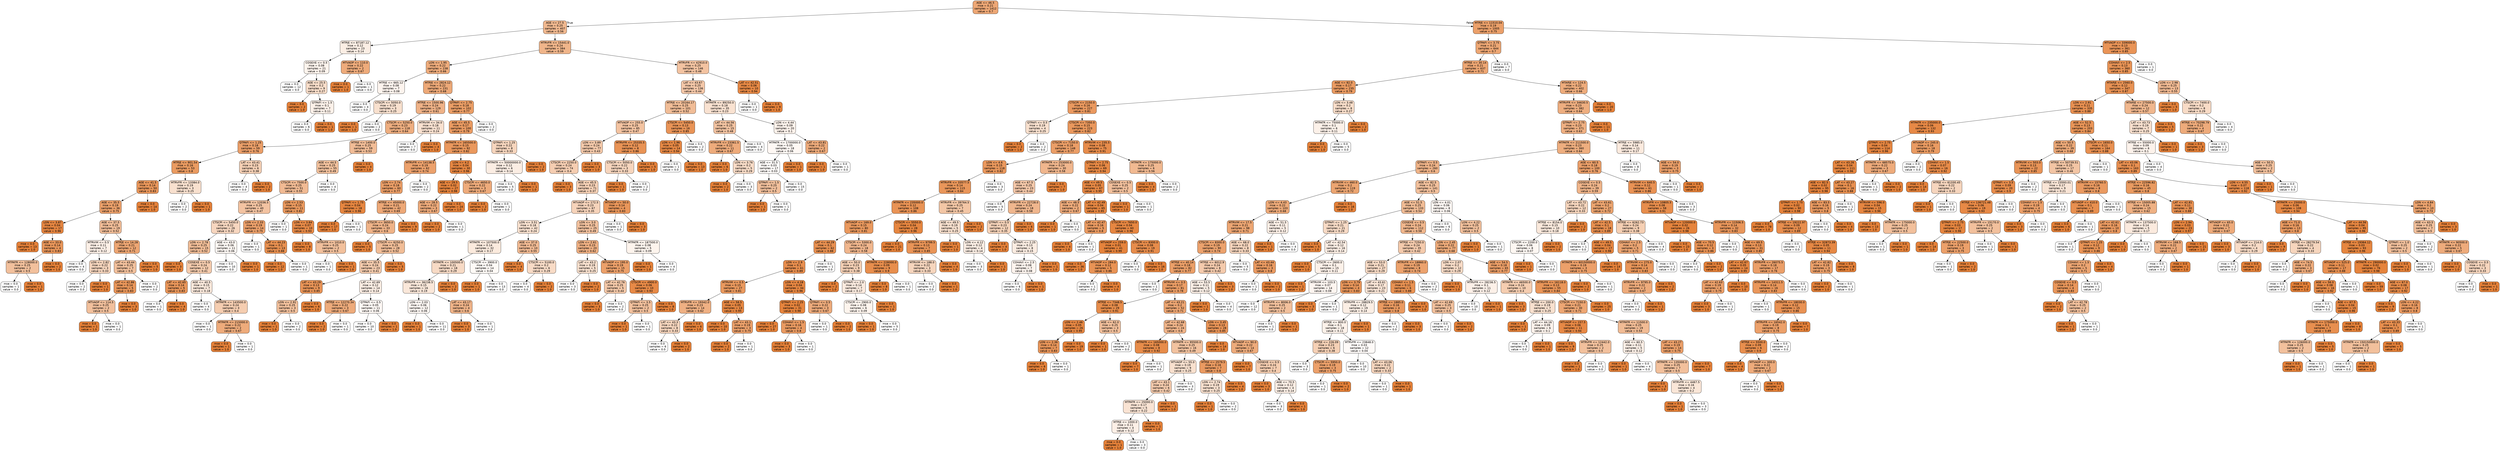 digraph Tree {
node [shape=box, style="filled, rounded", color="black", fontname=helvetica] ;
edge [fontname=helvetica] ;
0 [label="AGE <= 46.5\nmse = 0.21\nsamples = 1412\nvalue = 0.7", fillcolor="#eda775"] ;
1 [label="AGE <= 27.5\nmse = 0.25\nsamples = 407\nvalue = 0.56", fillcolor="#f0b88f"] ;
0 -> 1 [labeldistance=2.5, labelangle=45, headlabel="True"] ;
2 [label="MTPJE <= 87187.12\nmse = 0.12\nsamples = 23\nvalue = 0.14", fillcolor="#fbeee4"] ;
1 -> 2 ;
3 [label="COSEXE <= 0.5\nmse = 0.08\nsamples = 21\nvalue = 0.09", fillcolor="#fdf4ed"] ;
2 -> 3 ;
4 [label="mse = 0.0\nsamples = 12\nvalue = 0.0", fillcolor="#ffffff"] ;
3 -> 4 ;
5 [label="AGE <= 25.5\nmse = 0.2\nsamples = 9\nvalue = 0.27", fillcolor="#f8ddc9"] ;
3 -> 5 ;
6 [label="mse = 0.0\nsamples = 2\nvalue = 1.0", fillcolor="#e58139"] ;
5 -> 6 ;
7 [label="QTPAFI <= 1.5\nmse = 0.1\nsamples = 7\nvalue = 0.11", fillcolor="#fcf1e9"] ;
5 -> 7 ;
8 [label="mse = 0.0\nsamples = 6\nvalue = 0.0", fillcolor="#ffffff"] ;
7 -> 8 ;
9 [label="mse = 0.0\nsamples = 1\nvalue = 1.0", fillcolor="#e58139"] ;
7 -> 9 ;
10 [label="MTVAOP <= 110.0\nmse = 0.22\nsamples = 2\nvalue = 0.67", fillcolor="#eeab7b"] ;
2 -> 10 ;
11 [label="mse = 0.0\nsamples = 1\nvalue = 1.0", fillcolor="#e58139"] ;
10 -> 11 ;
12 [label="mse = 0.0\nsamples = 1\nvalue = 0.0", fillcolor="#ffffff"] ;
10 -> 12 ;
13 [label="MTRVFR <= 15441.0\nmse = 0.24\nsamples = 384\nvalue = 0.59", fillcolor="#f0b58a"] ;
1 -> 13 ;
14 [label="LON <= 1.95\nmse = 0.22\nsamples = 238\nvalue = 0.66", fillcolor="#eeac7c"] ;
13 -> 14 ;
15 [label="MTPJE <= 665.12\nmse = 0.08\nsamples = 7\nvalue = 0.08", fillcolor="#fdf4ee"] ;
14 -> 15 ;
16 [label="mse = 0.0\nsamples = 4\nvalue = 0.0", fillcolor="#ffffff"] ;
15 -> 16 ;
17 [label="CTSCPI <= 5050.0\nmse = 0.19\nsamples = 3\nvalue = 0.25", fillcolor="#f8e0ce"] ;
15 -> 17 ;
18 [label="mse = 0.0\nsamples = 1\nvalue = 1.0", fillcolor="#e58139"] ;
17 -> 18 ;
19 [label="mse = 0.0\nsamples = 2\nvalue = 0.0", fillcolor="#ffffff"] ;
17 -> 19 ;
20 [label="MTPJE <= 2824.12\nmse = 0.22\nsamples = 231\nvalue = 0.68", fillcolor="#eda978"] ;
14 -> 20 ;
21 [label="MTPJE <= 1500.96\nmse = 0.24\nsamples = 129\nvalue = 0.61", fillcolor="#efb287"] ;
20 -> 21 ;
22 [label="CTSCPI <= 5250.0\nmse = 0.23\nsamples = 118\nvalue = 0.64", fillcolor="#eeae80"] ;
21 -> 22 ;
23 [label="QTPAFI <= 1.25\nmse = 0.18\nsamples = 59\nvalue = 0.76", fillcolor="#eb9f69"] ;
22 -> 23 ;
24 [label="MTPJE <= 901.54\nmse = 0.16\nsamples = 53\nvalue = 0.8", fillcolor="#ea9b61"] ;
23 -> 24 ;
25 [label="AGE <= 41.5\nmse = 0.14\nsamples = 50\nvalue = 0.83", fillcolor="#ea975b"] ;
24 -> 25 ;
26 [label="AGE <= 35.5\nmse = 0.19\nsamples = 36\nvalue = 0.75", fillcolor="#eca16b"] ;
25 -> 26 ;
27 [label="LON <= 3.87\nmse = 0.04\nsamples = 17\nvalue = 0.96", fillcolor="#e68641"] ;
26 -> 27 ;
28 [label="mse = 0.0\nsamples = 13\nvalue = 1.0", fillcolor="#e58139"] ;
27 -> 28 ;
29 [label="AGE <= 33.0\nmse = 0.14\nsamples = 4\nvalue = 0.83", fillcolor="#e9965a"] ;
27 -> 29 ;
30 [label="MTPATR <= 128000.0\nmse = 0.25\nsamples = 2\nvalue = 0.5", fillcolor="#f2c09c"] ;
29 -> 30 ;
31 [label="mse = 0.0\nsamples = 1\nvalue = 0.0", fillcolor="#ffffff"] ;
30 -> 31 ;
32 [label="mse = 0.0\nsamples = 1\nvalue = 1.0", fillcolor="#e58139"] ;
30 -> 32 ;
33 [label="mse = 0.0\nsamples = 2\nvalue = 1.0", fillcolor="#e58139"] ;
29 -> 33 ;
34 [label="AGE <= 37.5\nmse = 0.25\nsamples = 19\nvalue = 0.52", fillcolor="#f1bd98"] ;
26 -> 34 ;
35 [label="MTRVIM <= 0.5\nmse = 0.11\nsamples = 7\nvalue = 0.12", fillcolor="#fcefe6"] ;
34 -> 35 ;
36 [label="mse = 0.0\nsamples = 4\nvalue = 0.0", fillcolor="#ffffff"] ;
35 -> 36 ;
37 [label="LON <= 2.82\nmse = 0.22\nsamples = 3\nvalue = 0.33", fillcolor="#f6d5bd"] ;
35 -> 37 ;
38 [label="mse = 0.0\nsamples = 2\nvalue = 0.0", fillcolor="#ffffff"] ;
37 -> 38 ;
39 [label="mse = 0.0\nsamples = 1\nvalue = 1.0", fillcolor="#e58139"] ;
37 -> 39 ;
40 [label="MTPJE <= 14.28\nmse = 0.21\nsamples = 12\nvalue = 0.71", fillcolor="#eda673"] ;
34 -> 40 ;
41 [label="LAT <= 43.44\nmse = 0.25\nsamples = 7\nvalue = 0.5", fillcolor="#f2c09c"] ;
40 -> 41 ;
42 [label="LAT <= 42.86\nmse = 0.14\nsamples = 5\nvalue = 0.83", fillcolor="#e9965a"] ;
41 -> 42 ;
43 [label="MTVAOP <= 114.5\nmse = 0.25\nsamples = 2\nvalue = 0.5", fillcolor="#f2c09c"] ;
42 -> 43 ;
44 [label="mse = 0.0\nsamples = 1\nvalue = 1.0", fillcolor="#e58139"] ;
43 -> 44 ;
45 [label="mse = 0.0\nsamples = 1\nvalue = 0.0", fillcolor="#ffffff"] ;
43 -> 45 ;
46 [label="mse = 0.0\nsamples = 3\nvalue = 1.0", fillcolor="#e58139"] ;
42 -> 46 ;
47 [label="mse = 0.0\nsamples = 2\nvalue = 0.0", fillcolor="#ffffff"] ;
41 -> 47 ;
48 [label="mse = 0.0\nsamples = 5\nvalue = 1.0", fillcolor="#e58139"] ;
40 -> 48 ;
49 [label="mse = 0.0\nsamples = 14\nvalue = 1.0", fillcolor="#e58139"] ;
25 -> 49 ;
50 [label="MTRVFR <= 13384.0\nmse = 0.19\nsamples = 3\nvalue = 0.25", fillcolor="#f8e0ce"] ;
24 -> 50 ;
51 [label="mse = 0.0\nsamples = 2\nvalue = 0.0", fillcolor="#ffffff"] ;
50 -> 51 ;
52 [label="mse = 0.0\nsamples = 1\nvalue = 1.0", fillcolor="#e58139"] ;
50 -> 52 ;
53 [label="LAT <= 43.41\nmse = 0.23\nsamples = 6\nvalue = 0.38", fillcolor="#f5d0b5"] ;
23 -> 53 ;
54 [label="mse = 0.0\nsamples = 4\nvalue = 0.0", fillcolor="#ffffff"] ;
53 -> 54 ;
55 [label="mse = 0.0\nsamples = 2\nvalue = 1.0", fillcolor="#e58139"] ;
53 -> 55 ;
56 [label="MTPJE <= 1400.0\nmse = 0.25\nsamples = 59\nvalue = 0.53", fillcolor="#f1bc96"] ;
22 -> 56 ;
57 [label="AGE <= 44.5\nmse = 0.25\nsamples = 55\nvalue = 0.49", fillcolor="#f2c19d"] ;
56 -> 57 ;
58 [label="CTSCPI <= 7500.0\nmse = 0.25\nsamples = 51\nvalue = 0.55", fillcolor="#f1ba93"] ;
57 -> 58 ;
59 [label="MTRVFR <= 12036.5\nmse = 0.25\nsamples = 40\nvalue = 0.47", fillcolor="#f3c3a1"] ;
58 -> 59 ;
60 [label="CTSCPI <= 5450.0\nmse = 0.22\nsamples = 26\nvalue = 0.32", fillcolor="#f7d6bf"] ;
59 -> 60 ;
61 [label="LON <= 2.78\nmse = 0.25\nsamples = 15\nvalue = 0.52", fillcolor="#f1bd97"] ;
60 -> 61 ;
62 [label="mse = 0.0\nsamples = 3\nvalue = 1.0", fillcolor="#e58139"] ;
61 -> 62 ;
63 [label="COSEXE <= 0.5\nmse = 0.24\nsamples = 12\nvalue = 0.41", fillcolor="#f4cbad"] ;
61 -> 63 ;
64 [label="LAT <= 42.65\nmse = 0.14\nsamples = 5\nvalue = 0.83", fillcolor="#e9965a"] ;
63 -> 64 ;
65 [label="mse = 0.0\nsamples = 1\nvalue = 0.0", fillcolor="#ffffff"] ;
64 -> 65 ;
66 [label="mse = 0.0\nsamples = 4\nvalue = 1.0", fillcolor="#e58139"] ;
64 -> 66 ;
67 [label="AGE <= 40.5\nmse = 0.15\nsamples = 7\nvalue = 0.18", fillcolor="#fae8db"] ;
63 -> 67 ;
68 [label="mse = 0.0\nsamples = 4\nvalue = 0.0", fillcolor="#ffffff"] ;
67 -> 68 ;
69 [label="MTPATR <= 143500.0\nmse = 0.24\nsamples = 3\nvalue = 0.4", fillcolor="#f5cdb0"] ;
67 -> 69 ;
70 [label="mse = 0.0\nsamples = 1\nvalue = 0.0", fillcolor="#ffffff"] ;
69 -> 70 ;
71 [label="MTPATR <= 215000.0\nmse = 0.22\nsamples = 2\nvalue = 0.67", fillcolor="#eeab7b"] ;
69 -> 71 ;
72 [label="mse = 0.0\nsamples = 1\nvalue = 1.0", fillcolor="#e58139"] ;
71 -> 72 ;
73 [label="mse = 0.0\nsamples = 1\nvalue = 0.0", fillcolor="#ffffff"] ;
71 -> 73 ;
74 [label="AGE <= 43.0\nmse = 0.06\nsamples = 11\nvalue = 0.06", fillcolor="#fdf7f3"] ;
60 -> 74 ;
75 [label="mse = 0.0\nsamples = 10\nvalue = 0.0", fillcolor="#ffffff"] ;
74 -> 75 ;
76 [label="mse = 0.0\nsamples = 1\nvalue = 1.0", fillcolor="#e58139"] ;
74 -> 76 ;
77 [label="LON <= 2.33\nmse = 0.19\nsamples = 14\nvalue = 0.75", fillcolor="#eca06a"] ;
59 -> 77 ;
78 [label="mse = 0.0\nsamples = 1\nvalue = 0.0", fillcolor="#ffffff"] ;
77 -> 78 ;
79 [label="LAT <= 44.23\nmse = 0.1\nsamples = 13\nvalue = 0.88", fillcolor="#e89050"] ;
77 -> 79 ;
80 [label="mse = 0.0\nsamples = 12\nvalue = 1.0", fillcolor="#e58139"] ;
79 -> 80 ;
81 [label="mse = 0.0\nsamples = 1\nvalue = 0.0", fillcolor="#ffffff"] ;
79 -> 81 ;
82 [label="LON <= 2.53\nmse = 0.15\nsamples = 11\nvalue = 0.81", fillcolor="#ea995e"] ;
58 -> 82 ;
83 [label="mse = 0.0\nsamples = 1\nvalue = 0.0", fillcolor="#ffffff"] ;
82 -> 83 ;
84 [label="LON <= 3.84\nmse = 0.07\nsamples = 10\nvalue = 0.93", fillcolor="#e78a47"] ;
82 -> 84 ;
85 [label="mse = 0.0\nsamples = 8\nvalue = 1.0", fillcolor="#e58139"] ;
84 -> 85 ;
86 [label="MTRVFR <= 1010.0\nmse = 0.25\nsamples = 2\nvalue = 0.5", fillcolor="#f2c09c"] ;
84 -> 86 ;
87 [label="mse = 0.0\nsamples = 1\nvalue = 0.0", fillcolor="#ffffff"] ;
86 -> 87 ;
88 [label="mse = 0.0\nsamples = 1\nvalue = 1.0", fillcolor="#e58139"] ;
86 -> 88 ;
89 [label="mse = 0.0\nsamples = 4\nvalue = 0.0", fillcolor="#ffffff"] ;
57 -> 89 ;
90 [label="mse = 0.0\nsamples = 4\nvalue = 1.0", fillcolor="#e58139"] ;
56 -> 90 ;
91 [label="MTRVIM <= 34.0\nmse = 0.18\nsamples = 11\nvalue = 0.24", fillcolor="#f9e1d0"] ;
21 -> 91 ;
92 [label="mse = 0.0\nsamples = 7\nvalue = 0.0", fillcolor="#ffffff"] ;
91 -> 92 ;
93 [label="mse = 0.0\nsamples = 4\nvalue = 1.0", fillcolor="#e58139"] ;
91 -> 93 ;
94 [label="QTPAFI <= 2.75\nmse = 0.18\nsamples = 102\nvalue = 0.77", fillcolor="#eb9e66"] ;
20 -> 94 ;
95 [label="AGE <= 45.5\nmse = 0.17\nsamples = 100\nvalue = 0.79", fillcolor="#ea9b62"] ;
94 -> 95 ;
96 [label="MTPATR <= 165500.0\nmse = 0.15\nsamples = 92\nvalue = 0.82", fillcolor="#ea985d"] ;
95 -> 96 ;
97 [label="MTRVFR <= 14138.5\nmse = 0.19\nsamples = 62\nvalue = 0.74", fillcolor="#eca16c"] ;
96 -> 97 ;
98 [label="LON <= 2.74\nmse = 0.18\nsamples = 60\nvalue = 0.77", fillcolor="#eb9e67"] ;
97 -> 98 ;
99 [label="QTPAFI <= 1.75\nmse = 0.04\nsamples = 18\nvalue = 0.96", fillcolor="#e68640"] ;
98 -> 99 ;
100 [label="mse = 0.0\nsamples = 17\nvalue = 1.0", fillcolor="#e58139"] ;
99 -> 100 ;
101 [label="mse = 0.0\nsamples = 1\nvalue = 0.0", fillcolor="#ffffff"] ;
99 -> 101 ;
102 [label="MTPJE <= 45000.0\nmse = 0.21\nsamples = 42\nvalue = 0.69", fillcolor="#eda877"] ;
98 -> 102 ;
103 [label="CTSCPI <= 3650.0\nmse = 0.24\nsamples = 33\nvalue = 0.6", fillcolor="#efb388"] ;
102 -> 103 ;
104 [label="mse = 0.0\nsamples = 5\nvalue = 1.0", fillcolor="#e58139"] ;
103 -> 104 ;
105 [label="CTSCPI <= 6250.0\nmse = 0.25\nsamples = 28\nvalue = 0.52", fillcolor="#f1bd97"] ;
103 -> 105 ;
106 [label="AGE <= 35.5\nmse = 0.24\nsamples = 23\nvalue = 0.41", fillcolor="#f4cbad"] ;
105 -> 106 ;
107 [label="LAT <= 43.29\nmse = 0.13\nsamples = 9\nvalue = 0.85", fillcolor="#e99457"] ;
106 -> 107 ;
108 [label="LON <= 2.91\nmse = 0.25\nsamples = 3\nvalue = 0.5", fillcolor="#f2c09c"] ;
107 -> 108 ;
109 [label="mse = 0.0\nsamples = 1\nvalue = 1.0", fillcolor="#e58139"] ;
108 -> 109 ;
110 [label="mse = 0.0\nsamples = 2\nvalue = 0.0", fillcolor="#ffffff"] ;
108 -> 110 ;
111 [label="mse = 0.0\nsamples = 6\nvalue = 1.0", fillcolor="#e58139"] ;
107 -> 111 ;
112 [label="LAT <= 42.69\nmse = 0.12\nsamples = 14\nvalue = 0.14", fillcolor="#fbede3"] ;
106 -> 112 ;
113 [label="MTPJE <= 12270.34\nmse = 0.22\nsamples = 3\nvalue = 0.67", fillcolor="#eeab7b"] ;
112 -> 113 ;
114 [label="mse = 0.0\nsamples = 2\nvalue = 1.0", fillcolor="#e58139"] ;
113 -> 114 ;
115 [label="mse = 0.0\nsamples = 1\nvalue = 0.0", fillcolor="#ffffff"] ;
113 -> 115 ;
116 [label="QTPAFI <= 0.5\nmse = 0.05\nsamples = 11\nvalue = 0.06", fillcolor="#fef8f4"] ;
112 -> 116 ;
117 [label="mse = 0.0\nsamples = 10\nvalue = 0.0", fillcolor="#ffffff"] ;
116 -> 117 ;
118 [label="mse = 0.0\nsamples = 1\nvalue = 1.0", fillcolor="#e58139"] ;
116 -> 118 ;
119 [label="mse = 0.0\nsamples = 5\nvalue = 1.0", fillcolor="#e58139"] ;
105 -> 119 ;
120 [label="mse = 0.0\nsamples = 9\nvalue = 1.0", fillcolor="#e58139"] ;
102 -> 120 ;
121 [label="mse = 0.0\nsamples = 2\nvalue = 0.0", fillcolor="#ffffff"] ;
97 -> 121 ;
122 [label="LON <= 4.2\nmse = 0.04\nsamples = 30\nvalue = 0.96", fillcolor="#e68641"] ;
96 -> 122 ;
123 [label="AGE <= 29.5\nmse = 0.02\nsamples = 27\nvalue = 0.98", fillcolor="#e6843d"] ;
122 -> 123 ;
124 [label="AGE <= 28.5\nmse = 0.22\nsamples = 3\nvalue = 0.67", fillcolor="#eeab7b"] ;
123 -> 124 ;
125 [label="mse = 0.0\nsamples = 2\nvalue = 1.0", fillcolor="#e58139"] ;
124 -> 125 ;
126 [label="mse = 0.0\nsamples = 1\nvalue = 0.0", fillcolor="#ffffff"] ;
124 -> 126 ;
127 [label="mse = 0.0\nsamples = 24\nvalue = 1.0", fillcolor="#e58139"] ;
123 -> 127 ;
128 [label="CTSCPI <= 4650.0\nmse = 0.22\nsamples = 3\nvalue = 0.67", fillcolor="#eeab7b"] ;
122 -> 128 ;
129 [label="mse = 0.0\nsamples = 2\nvalue = 1.0", fillcolor="#e58139"] ;
128 -> 129 ;
130 [label="mse = 0.0\nsamples = 1\nvalue = 0.0", fillcolor="#ffffff"] ;
128 -> 130 ;
131 [label="QTPAFI <= 1.25\nmse = 0.22\nsamples = 8\nvalue = 0.33", fillcolor="#f6d5bd"] ;
95 -> 131 ;
132 [label="MTPATR <= 50000000.0\nmse = 0.12\nsamples = 6\nvalue = 0.14", fillcolor="#fbede3"] ;
131 -> 132 ;
133 [label="mse = 0.0\nsamples = 5\nvalue = 0.0", fillcolor="#ffffff"] ;
132 -> 133 ;
134 [label="mse = 0.0\nsamples = 1\nvalue = 1.0", fillcolor="#e58139"] ;
132 -> 134 ;
135 [label="mse = 0.0\nsamples = 2\nvalue = 1.0", fillcolor="#e58139"] ;
131 -> 135 ;
136 [label="mse = 0.0\nsamples = 2\nvalue = 0.0", fillcolor="#ffffff"] ;
94 -> 136 ;
137 [label="MTRVFR <= 42910.0\nmse = 0.25\nsamples = 146\nvalue = 0.48", fillcolor="#f3c3a1"] ;
13 -> 137 ;
138 [label="LAT <= 43.67\nmse = 0.25\nsamples = 136\nvalue = 0.44", fillcolor="#f4c7a8"] ;
137 -> 138 ;
139 [label="MTPJE <= 20164.17\nmse = 0.25\nsamples = 101\nvalue = 0.52", fillcolor="#f1bd97"] ;
138 -> 139 ;
140 [label="MTVAOP <= 255.0\nmse = 0.25\nsamples = 85\nvalue = 0.47", fillcolor="#f3c3a1"] ;
139 -> 140 ;
141 [label="LON <= 3.89\nmse = 0.24\nsamples = 77\nvalue = 0.43", fillcolor="#f4c9aa"] ;
140 -> 141 ;
142 [label="CTSCPI <= 2250.0\nmse = 0.24\nsamples = 74\nvalue = 0.4", fillcolor="#f5cdb1"] ;
141 -> 142 ;
143 [label="mse = 0.0\nsamples = 3\nvalue = 1.0", fillcolor="#e58139"] ;
142 -> 143 ;
144 [label="AGE <= 45.5\nmse = 0.23\nsamples = 71\nvalue = 0.37", fillcolor="#f5d0b5"] ;
142 -> 144 ;
145 [label="MTVAOP <= 172.5\nmse = 0.23\nsamples = 67\nvalue = 0.35", fillcolor="#f6d3ba"] ;
144 -> 145 ;
146 [label="LON <= 3.51\nmse = 0.18\nsamples = 42\nvalue = 0.24", fillcolor="#f9e1cf"] ;
145 -> 146 ;
147 [label="MTPATR <= 107500.0\nmse = 0.14\nsamples = 32\nvalue = 0.17", fillcolor="#fbeadd"] ;
146 -> 147 ;
148 [label="MTPATR <= 100500.0\nmse = 0.21\nsamples = 18\nvalue = 0.29", fillcolor="#f7dac5"] ;
147 -> 148 ;
149 [label="MTRVFR <= 36238.5\nmse = 0.15\nsamples = 16\nvalue = 0.19", fillcolor="#fae7d9"] ;
148 -> 149 ;
150 [label="LON <= 2.03\nmse = 0.06\nsamples = 12\nvalue = 0.06", fillcolor="#fdf7f3"] ;
149 -> 150 ;
151 [label="mse = 0.0\nsamples = 1\nvalue = 1.0", fillcolor="#e58139"] ;
150 -> 151 ;
152 [label="mse = 0.0\nsamples = 11\nvalue = 0.0", fillcolor="#ffffff"] ;
150 -> 152 ;
153 [label="LAT <= 43.17\nmse = 0.24\nsamples = 4\nvalue = 0.6", fillcolor="#efb388"] ;
149 -> 153 ;
154 [label="mse = 0.0\nsamples = 3\nvalue = 1.0", fillcolor="#e58139"] ;
153 -> 154 ;
155 [label="mse = 0.0\nsamples = 1\nvalue = 0.0", fillcolor="#ffffff"] ;
153 -> 155 ;
156 [label="mse = 0.0\nsamples = 2\nvalue = 1.0", fillcolor="#e58139"] ;
148 -> 156 ;
157 [label="CTSCPI <= 3900.0\nmse = 0.04\nsamples = 14\nvalue = 0.04", fillcolor="#fefaf6"] ;
147 -> 157 ;
158 [label="mse = 0.0\nsamples = 1\nvalue = 1.0", fillcolor="#e58139"] ;
157 -> 158 ;
159 [label="mse = 0.0\nsamples = 13\nvalue = 0.0", fillcolor="#ffffff"] ;
157 -> 159 ;
160 [label="AGE <= 37.0\nmse = 0.25\nsamples = 10\nvalue = 0.55", fillcolor="#f1ba93"] ;
146 -> 160 ;
161 [label="mse = 0.0\nsamples = 4\nvalue = 1.0", fillcolor="#e58139"] ;
160 -> 161 ;
162 [label="CTSCPI <= 5100.0\nmse = 0.2\nsamples = 6\nvalue = 0.29", fillcolor="#f8dbc6"] ;
160 -> 162 ;
163 [label="mse = 0.0\nsamples = 4\nvalue = 0.0", fillcolor="#ffffff"] ;
162 -> 163 ;
164 [label="mse = 0.0\nsamples = 2\nvalue = 1.0", fillcolor="#e58139"] ;
162 -> 164 ;
165 [label="LON <= 3.0\nmse = 0.25\nsamples = 25\nvalue = 0.49", fillcolor="#f2c19e"] ;
145 -> 165 ;
166 [label="LON <= 2.61\nmse = 0.23\nsamples = 20\nvalue = 0.62", fillcolor="#efb083"] ;
165 -> 166 ;
167 [label="LAT <= 43.2\nmse = 0.19\nsamples = 5\nvalue = 0.25", fillcolor="#f8e0ce"] ;
166 -> 167 ;
168 [label="mse = 0.0\nsamples = 3\nvalue = 0.0", fillcolor="#ffffff"] ;
167 -> 168 ;
169 [label="mse = 0.0\nsamples = 2\nvalue = 1.0", fillcolor="#e58139"] ;
167 -> 169 ;
170 [label="MTVAOP <= 195.0\nmse = 0.19\nsamples = 15\nvalue = 0.75", fillcolor="#eca06a"] ;
166 -> 170 ;
171 [label="LAT <= 42.76\nmse = 0.25\nsamples = 5\nvalue = 0.44", fillcolor="#f3c7a7"] ;
170 -> 171 ;
172 [label="mse = 0.0\nsamples = 3\nvalue = 1.0", fillcolor="#e58139"] ;
171 -> 172 ;
173 [label="mse = 0.0\nsamples = 2\nvalue = 0.0", fillcolor="#ffffff"] ;
171 -> 173 ;
174 [label="CTSCPI <= 4900.0\nmse = 0.06\nsamples = 10\nvalue = 0.93", fillcolor="#e78946"] ;
170 -> 174 ;
175 [label="QTPAFI <= 3.5\nmse = 0.25\nsamples = 2\nvalue = 0.5", fillcolor="#f2c09c"] ;
174 -> 175 ;
176 [label="mse = 0.0\nsamples = 1\nvalue = 1.0", fillcolor="#e58139"] ;
175 -> 176 ;
177 [label="mse = 0.0\nsamples = 1\nvalue = 0.0", fillcolor="#ffffff"] ;
175 -> 177 ;
178 [label="mse = 0.0\nsamples = 8\nvalue = 1.0", fillcolor="#e58139"] ;
174 -> 178 ;
179 [label="MTPATR <= 187500.0\nmse = 0.08\nsamples = 5\nvalue = 0.09", fillcolor="#fdf4ed"] ;
165 -> 179 ;
180 [label="mse = 0.0\nsamples = 1\nvalue = 1.0", fillcolor="#e58139"] ;
179 -> 180 ;
181 [label="mse = 0.0\nsamples = 4\nvalue = 0.0", fillcolor="#ffffff"] ;
179 -> 181 ;
182 [label="MTVAOP <= 50.0\nmse = 0.14\nsamples = 4\nvalue = 0.83", fillcolor="#e9965a"] ;
144 -> 182 ;
183 [label="mse = 0.0\nsamples = 1\nvalue = 0.0", fillcolor="#ffffff"] ;
182 -> 183 ;
184 [label="mse = 0.0\nsamples = 3\nvalue = 1.0", fillcolor="#e58139"] ;
182 -> 184 ;
185 [label="mse = 0.0\nsamples = 3\nvalue = 1.0", fillcolor="#e58139"] ;
141 -> 185 ;
186 [label="MTRVFR <= 25335.5\nmse = 0.12\nsamples = 8\nvalue = 0.86", fillcolor="#e99355"] ;
140 -> 186 ;
187 [label="CTSCPI <= 5050.0\nmse = 0.22\nsamples = 3\nvalue = 0.33", fillcolor="#f6d5bd"] ;
186 -> 187 ;
188 [label="mse = 0.0\nsamples = 1\nvalue = 1.0", fillcolor="#e58139"] ;
187 -> 188 ;
189 [label="mse = 0.0\nsamples = 2\nvalue = 0.0", fillcolor="#ffffff"] ;
187 -> 189 ;
190 [label="mse = 0.0\nsamples = 5\nvalue = 1.0", fillcolor="#e58139"] ;
186 -> 190 ;
191 [label="CTSCPI <= 5450.0\nmse = 0.13\nsamples = 16\nvalue = 0.85", fillcolor="#e99457"] ;
139 -> 191 ;
192 [label="LON <= 1.96\nmse = 0.05\nsamples = 14\nvalue = 0.94", fillcolor="#e68844"] ;
191 -> 192 ;
193 [label="mse = 0.0\nsamples = 1\nvalue = 0.0", fillcolor="#ffffff"] ;
192 -> 193 ;
194 [label="mse = 0.0\nsamples = 13\nvalue = 1.0", fillcolor="#e58139"] ;
192 -> 194 ;
195 [label="mse = 0.0\nsamples = 2\nvalue = 0.0", fillcolor="#ffffff"] ;
191 -> 195 ;
196 [label="MTPATR <= 89250.0\nmse = 0.18\nsamples = 35\nvalue = 0.23", fillcolor="#f9e2d1"] ;
138 -> 196 ;
197 [label="LAT <= 44.56\nmse = 0.25\nsamples = 15\nvalue = 0.48", fillcolor="#f3c3a1"] ;
196 -> 197 ;
198 [label="MTRVFR <= 23361.5\nmse = 0.22\nsamples = 11\nvalue = 0.67", fillcolor="#eeab7b"] ;
197 -> 198 ;
199 [label="mse = 0.0\nsamples = 6\nvalue = 1.0", fillcolor="#e58139"] ;
198 -> 199 ;
200 [label="LON <= 3.76\nmse = 0.2\nsamples = 5\nvalue = 0.29", fillcolor="#f8dbc6"] ;
198 -> 200 ;
201 [label="mse = 0.0\nsamples = 2\nvalue = 1.0", fillcolor="#e58139"] ;
200 -> 201 ;
202 [label="mse = 0.0\nsamples = 3\nvalue = 0.0", fillcolor="#ffffff"] ;
200 -> 202 ;
203 [label="mse = 0.0\nsamples = 4\nvalue = 0.0", fillcolor="#ffffff"] ;
197 -> 203 ;
204 [label="LON <= 4.44\nmse = 0.09\nsamples = 20\nvalue = 0.1", fillcolor="#fcf2eb"] ;
196 -> 204 ;
205 [label="MTPATR <= 1700000.0\nmse = 0.05\nsamples = 18\nvalue = 0.06", fillcolor="#fef8f4"] ;
204 -> 205 ;
206 [label="AGE <= 31.5\nmse = 0.03\nsamples = 17\nvalue = 0.03", fillcolor="#fefbf9"] ;
205 -> 206 ;
207 [label="QTPAFI <= 1.5\nmse = 0.25\nsamples = 2\nvalue = 0.5", fillcolor="#f2c09c"] ;
206 -> 207 ;
208 [label="mse = 0.0\nsamples = 1\nvalue = 1.0", fillcolor="#e58139"] ;
207 -> 208 ;
209 [label="mse = 0.0\nsamples = 1\nvalue = 0.0", fillcolor="#ffffff"] ;
207 -> 209 ;
210 [label="mse = 0.0\nsamples = 15\nvalue = 0.0", fillcolor="#ffffff"] ;
206 -> 210 ;
211 [label="mse = 0.0\nsamples = 1\nvalue = 1.0", fillcolor="#e58139"] ;
205 -> 211 ;
212 [label="LAT <= 43.81\nmse = 0.22\nsamples = 2\nvalue = 0.67", fillcolor="#eeab7b"] ;
204 -> 212 ;
213 [label="mse = 0.0\nsamples = 1\nvalue = 1.0", fillcolor="#e58139"] ;
212 -> 213 ;
214 [label="mse = 0.0\nsamples = 1\nvalue = 0.0", fillcolor="#ffffff"] ;
212 -> 214 ;
215 [label="LAT <= 42.51\nmse = 0.06\nsamples = 10\nvalue = 0.94", fillcolor="#e78945"] ;
137 -> 215 ;
216 [label="mse = 0.0\nsamples = 1\nvalue = 0.0", fillcolor="#ffffff"] ;
215 -> 216 ;
217 [label="mse = 0.0\nsamples = 9\nvalue = 1.0", fillcolor="#e58139"] ;
215 -> 217 ;
218 [label="MTPJE <= 11510.04\nmse = 0.19\nsamples = 1005\nvalue = 0.75", fillcolor="#eba06a"] ;
0 -> 218 [labeldistance=2.5, labelangle=-45, headlabel="False"] ;
219 [label="QTPAFI <= 3.75\nmse = 0.21\nsamples = 644\nvalue = 0.7", fillcolor="#eda774"] ;
218 -> 219 ;
220 [label="MTPJE <= 30.14\nmse = 0.21\nsamples = 637\nvalue = 0.71", fillcolor="#eda673"] ;
219 -> 220 ;
221 [label="AGE <= 82.0\nmse = 0.17\nsamples = 235\nvalue = 0.79", fillcolor="#ea9b62"] ;
220 -> 221 ;
222 [label="CTSCPI <= 2150.0\nmse = 0.16\nsamples = 227\nvalue = 0.81", fillcolor="#ea995f"] ;
221 -> 222 ;
223 [label="QTPAFI <= 0.5\nmse = 0.19\nsamples = 4\nvalue = 0.25", fillcolor="#f8e0ce"] ;
222 -> 223 ;
224 [label="mse = 0.0\nsamples = 2\nvalue = 1.0", fillcolor="#e58139"] ;
223 -> 224 ;
225 [label="mse = 0.0\nsamples = 2\nvalue = 0.0", fillcolor="#ffffff"] ;
223 -> 225 ;
226 [label="CTSCPI <= 7350.0\nmse = 0.15\nsamples = 223\nvalue = 0.82", fillcolor="#ea985d"] ;
222 -> 226 ;
227 [label="CTSCPI <= 7150.0\nmse = 0.18\nsamples = 148\nvalue = 0.77", fillcolor="#eb9e67"] ;
226 -> 227 ;
228 [label="LON <= 4.6\nmse = 0.15\nsamples = 118\nvalue = 0.82", fillcolor="#ea985d"] ;
227 -> 228 ;
229 [label="MTRVFR <= 33577.5\nmse = 0.14\nsamples = 115\nvalue = 0.84", fillcolor="#e9965a"] ;
228 -> 229 ;
230 [label="MTPATR <= 235000.0\nmse = 0.12\nsamples = 108\nvalue = 0.86", fillcolor="#e99355"] ;
229 -> 230 ;
231 [label="MTVAOP <= 169.0\nmse = 0.15\nsamples = 80\nvalue = 0.81", fillcolor="#ea995e"] ;
230 -> 231 ;
232 [label="LAT <= 44.29\nmse = 0.1\nsamples = 62\nvalue = 0.88", fillcolor="#e89050"] ;
231 -> 232 ;
233 [label="LON <= 2.9\nmse = 0.1\nsamples = 61\nvalue = 0.89", fillcolor="#e88e4e"] ;
232 -> 233 ;
234 [label="MTRVIM <= 0.5\nmse = 0.15\nsamples = 27\nvalue = 0.81", fillcolor="#ea995e"] ;
233 -> 234 ;
235 [label="MTRVFR <= 19342.0\nmse = 0.23\nsamples = 14\nvalue = 0.62", fillcolor="#efb083"] ;
234 -> 235 ;
236 [label="LAT <= 43.3\nmse = 0.22\nsamples = 8\nvalue = 0.33", fillcolor="#f6d5bd"] ;
235 -> 236 ;
237 [label="mse = 0.0\nsamples = 6\nvalue = 0.0", fillcolor="#ffffff"] ;
236 -> 237 ;
238 [label="mse = 0.0\nsamples = 2\nvalue = 1.0", fillcolor="#e58139"] ;
236 -> 238 ;
239 [label="mse = 0.0\nsamples = 6\nvalue = 1.0", fillcolor="#e58139"] ;
235 -> 239 ;
240 [label="AGE <= 58.5\nmse = 0.05\nsamples = 13\nvalue = 0.95", fillcolor="#e68742"] ;
234 -> 240 ;
241 [label="mse = 0.0\nsamples = 10\nvalue = 1.0", fillcolor="#e58139"] ;
240 -> 241 ;
242 [label="LAT <= 43.1\nmse = 0.19\nsamples = 3\nvalue = 0.75", fillcolor="#eca06a"] ;
240 -> 242 ;
243 [label="mse = 0.0\nsamples = 2\nvalue = 1.0", fillcolor="#e58139"] ;
242 -> 243 ;
244 [label="mse = 0.0\nsamples = 1\nvalue = 0.0", fillcolor="#ffffff"] ;
242 -> 244 ;
245 [label="LON <= 4.18\nmse = 0.04\nsamples = 34\nvalue = 0.96", fillcolor="#e68641"] ;
233 -> 245 ;
246 [label="QTPAFI <= 2.25\nmse = 0.02\nsamples = 31\nvalue = 0.98", fillcolor="#e6843d"] ;
245 -> 246 ;
247 [label="mse = 0.0\nsamples = 27\nvalue = 1.0", fillcolor="#e58139"] ;
246 -> 247 ;
248 [label="COHAVI <= 1.5\nmse = 0.16\nsamples = 4\nvalue = 0.8", fillcolor="#ea9a61"] ;
246 -> 248 ;
249 [label="mse = 0.0\nsamples = 3\nvalue = 1.0", fillcolor="#e58139"] ;
248 -> 249 ;
250 [label="mse = 0.0\nsamples = 1\nvalue = 0.0", fillcolor="#ffffff"] ;
248 -> 250 ;
251 [label="QTPAFI <= 0.5\nmse = 0.22\nsamples = 3\nvalue = 0.67", fillcolor="#eeab7b"] ;
245 -> 251 ;
252 [label="mse = 0.0\nsamples = 1\nvalue = 0.0", fillcolor="#ffffff"] ;
251 -> 252 ;
253 [label="mse = 0.0\nsamples = 2\nvalue = 1.0", fillcolor="#e58139"] ;
251 -> 253 ;
254 [label="mse = 0.0\nsamples = 1\nvalue = 0.0", fillcolor="#ffffff"] ;
232 -> 254 ;
255 [label="CTSCPI <= 5300.0\nmse = 0.24\nsamples = 18\nvalue = 0.58", fillcolor="#f0b68d"] ;
231 -> 255 ;
256 [label="AGE <= 50.0\nmse = 0.23\nsamples = 9\nvalue = 0.38", fillcolor="#f5d0b5"] ;
255 -> 256 ;
257 [label="mse = 0.0\nsamples = 2\nvalue = 1.0", fillcolor="#e58139"] ;
256 -> 257 ;
258 [label="QTPAFI <= 2.0\nmse = 0.14\nsamples = 7\nvalue = 0.17", fillcolor="#fbeade"] ;
256 -> 258 ;
259 [label="CTSCPI <= 2900.0\nmse = 0.08\nsamples = 6\nvalue = 0.09", fillcolor="#fdf4ed"] ;
258 -> 259 ;
260 [label="mse = 0.0\nsamples = 1\nvalue = 1.0", fillcolor="#e58139"] ;
259 -> 260 ;
261 [label="mse = 0.0\nsamples = 5\nvalue = 0.0", fillcolor="#ffffff"] ;
259 -> 261 ;
262 [label="mse = 0.0\nsamples = 1\nvalue = 1.0", fillcolor="#e58139"] ;
258 -> 262 ;
263 [label="MTPATR <= 228000.0\nmse = 0.09\nsamples = 9\nvalue = 0.9", fillcolor="#e88e4d"] ;
255 -> 263 ;
264 [label="mse = 0.0\nsamples = 8\nvalue = 1.0", fillcolor="#e58139"] ;
263 -> 264 ;
265 [label="mse = 0.0\nsamples = 1\nvalue = 0.0", fillcolor="#ffffff"] ;
263 -> 265 ;
266 [label="CTSCPI <= 5550.0\nmse = 0.04\nsamples = 28\nvalue = 0.96", fillcolor="#e68640"] ;
230 -> 266 ;
267 [label="mse = 0.0\nsamples = 21\nvalue = 1.0", fillcolor="#e58139"] ;
266 -> 267 ;
268 [label="MTRVFR <= 9799.5\nmse = 0.13\nsamples = 7\nvalue = 0.85", fillcolor="#e99457"] ;
266 -> 268 ;
269 [label="MTRVIM <= 188.0\nmse = 0.22\nsamples = 3\nvalue = 0.33", fillcolor="#f6d5bd"] ;
268 -> 269 ;
270 [label="mse = 0.0\nsamples = 2\nvalue = 0.0", fillcolor="#ffffff"] ;
269 -> 270 ;
271 [label="mse = 0.0\nsamples = 1\nvalue = 1.0", fillcolor="#e58139"] ;
269 -> 271 ;
272 [label="mse = 0.0\nsamples = 4\nvalue = 1.0", fillcolor="#e58139"] ;
268 -> 272 ;
273 [label="MTRVFR <= 39764.5\nmse = 0.25\nsamples = 7\nvalue = 0.45", fillcolor="#f3c6a5"] ;
229 -> 273 ;
274 [label="AGE <= 49.5\nmse = 0.19\nsamples = 5\nvalue = 0.25", fillcolor="#f8e0ce"] ;
273 -> 274 ;
275 [label="mse = 0.0\nsamples = 1\nvalue = 1.0", fillcolor="#e58139"] ;
274 -> 275 ;
276 [label="LON <= 4.12\nmse = 0.12\nsamples = 4\nvalue = 0.14", fillcolor="#fbede3"] ;
274 -> 276 ;
277 [label="mse = 0.0\nsamples = 3\nvalue = 0.0", fillcolor="#ffffff"] ;
276 -> 277 ;
278 [label="mse = 0.0\nsamples = 1\nvalue = 1.0", fillcolor="#e58139"] ;
276 -> 278 ;
279 [label="mse = 0.0\nsamples = 2\nvalue = 1.0", fillcolor="#e58139"] ;
273 -> 279 ;
280 [label="mse = 0.0\nsamples = 3\nvalue = 0.0", fillcolor="#ffffff"] ;
228 -> 280 ;
281 [label="MTPATR <= 253000.0\nmse = 0.24\nsamples = 30\nvalue = 0.58", fillcolor="#f0b68d"] ;
227 -> 281 ;
282 [label="AGE <= 67.5\nmse = 0.25\nsamples = 23\nvalue = 0.44", fillcolor="#f4c7a8"] ;
281 -> 282 ;
283 [label="mse = 0.0\nsamples = 5\nvalue = 0.0", fillcolor="#ffffff"] ;
282 -> 283 ;
284 [label="MTRVFR <= 22728.0\nmse = 0.24\nsamples = 18\nvalue = 0.58", fillcolor="#f0b68d"] ;
282 -> 284 ;
285 [label="QTPAFI <= 0.5\nmse = 0.23\nsamples = 12\nvalue = 0.35", fillcolor="#f6d3b9"] ;
284 -> 285 ;
286 [label="mse = 0.0\nsamples = 4\nvalue = 1.0", fillcolor="#e58139"] ;
285 -> 286 ;
287 [label="QTPAFI <= 2.25\nmse = 0.13\nsamples = 8\nvalue = 0.15", fillcolor="#fbece1"] ;
285 -> 287 ;
288 [label="COHAVI <= 2.5\nmse = 0.08\nsamples = 7\nvalue = 0.08", fillcolor="#fdf4ee"] ;
287 -> 288 ;
289 [label="mse = 0.0\nsamples = 6\nvalue = 0.0", fillcolor="#ffffff"] ;
288 -> 289 ;
290 [label="mse = 0.0\nsamples = 1\nvalue = 1.0", fillcolor="#e58139"] ;
288 -> 290 ;
291 [label="mse = 0.0\nsamples = 1\nvalue = 1.0", fillcolor="#e58139"] ;
287 -> 291 ;
292 [label="mse = 0.0\nsamples = 6\nvalue = 1.0", fillcolor="#e58139"] ;
284 -> 292 ;
293 [label="mse = 0.0\nsamples = 7\nvalue = 1.0", fillcolor="#e58139"] ;
281 -> 293 ;
294 [label="MTRVIM <= 235.5\nmse = 0.08\nsamples = 75\nvalue = 0.91", fillcolor="#e78c4b"] ;
226 -> 294 ;
295 [label="QTPAFI <= 2.75\nmse = 0.06\nsamples = 69\nvalue = 0.94", fillcolor="#e78945"] ;
294 -> 295 ;
296 [label="AGE <= 49.5\nmse = 0.05\nsamples = 67\nvalue = 0.95", fillcolor="#e68844"] ;
295 -> 296 ;
297 [label="AGE <= 48.5\nmse = 0.22\nsamples = 2\nvalue = 0.67", fillcolor="#eeab7b"] ;
296 -> 297 ;
298 [label="mse = 0.0\nsamples = 1\nvalue = 1.0", fillcolor="#e58139"] ;
297 -> 298 ;
299 [label="mse = 0.0\nsamples = 1\nvalue = 0.0", fillcolor="#ffffff"] ;
297 -> 299 ;
300 [label="LAT <= 42.49\nmse = 0.04\nsamples = 65\nvalue = 0.95", fillcolor="#e68742"] ;
296 -> 300 ;
301 [label="LAT <= 42.47\nmse = 0.16\nsamples = 5\nvalue = 0.8", fillcolor="#ea9a61"] ;
300 -> 301 ;
302 [label="mse = 0.0\nsamples = 4\nvalue = 1.0", fillcolor="#e58139"] ;
301 -> 302 ;
303 [label="mse = 0.0\nsamples = 1\nvalue = 0.0", fillcolor="#ffffff"] ;
301 -> 303 ;
304 [label="CTSCPI <= 7650.0\nmse = 0.04\nsamples = 60\nvalue = 0.96", fillcolor="#e68641"] ;
300 -> 304 ;
305 [label="MTVAOP <= 259.0\nmse = 0.01\nsamples = 41\nvalue = 0.99", fillcolor="#e5833c"] ;
304 -> 305 ;
306 [label="mse = 0.0\nsamples = 36\nvalue = 1.0", fillcolor="#e58139"] ;
305 -> 306 ;
307 [label="MTVAOP <= 284.0\nmse = 0.12\nsamples = 5\nvalue = 0.86", fillcolor="#e99355"] ;
305 -> 307 ;
308 [label="mse = 0.0\nsamples = 1\nvalue = 0.0", fillcolor="#ffffff"] ;
307 -> 308 ;
309 [label="mse = 0.0\nsamples = 4\nvalue = 1.0", fillcolor="#e58139"] ;
307 -> 309 ;
310 [label="CTSCPI <= 8300.0\nmse = 0.08\nsamples = 19\nvalue = 0.91", fillcolor="#e78c4b"] ;
304 -> 310 ;
311 [label="mse = 0.0\nsamples = 3\nvalue = 0.0", fillcolor="#ffffff"] ;
310 -> 311 ;
312 [label="mse = 0.0\nsamples = 16\nvalue = 1.0", fillcolor="#e58139"] ;
310 -> 312 ;
313 [label="COSEXE <= 0.5\nmse = 0.25\nsamples = 2\nvalue = 0.5", fillcolor="#f2c09c"] ;
295 -> 313 ;
314 [label="mse = 0.0\nsamples = 1\nvalue = 1.0", fillcolor="#e58139"] ;
313 -> 314 ;
315 [label="mse = 0.0\nsamples = 1\nvalue = 0.0", fillcolor="#ffffff"] ;
313 -> 315 ;
316 [label="MTPATR <= 175000.0\nmse = 0.25\nsamples = 6\nvalue = 0.56", fillcolor="#f1b991"] ;
294 -> 316 ;
317 [label="mse = 0.0\nsamples = 4\nvalue = 1.0", fillcolor="#e58139"] ;
316 -> 317 ;
318 [label="mse = 0.0\nsamples = 2\nvalue = 0.0", fillcolor="#ffffff"] ;
316 -> 318 ;
319 [label="LON <= 3.48\nmse = 0.2\nsamples = 8\nvalue = 0.27", fillcolor="#f8ddc9"] ;
221 -> 319 ;
320 [label="MTPATR <= 75000.0\nmse = 0.1\nsamples = 6\nvalue = 0.11", fillcolor="#fcf1e9"] ;
319 -> 320 ;
321 [label="mse = 0.0\nsamples = 1\nvalue = 1.0", fillcolor="#e58139"] ;
320 -> 321 ;
322 [label="mse = 0.0\nsamples = 5\nvalue = 0.0", fillcolor="#ffffff"] ;
320 -> 322 ;
323 [label="mse = 0.0\nsamples = 2\nvalue = 1.0", fillcolor="#e58139"] ;
319 -> 323 ;
324 [label="MTAPJE <= 124.5\nmse = 0.22\nsamples = 402\nvalue = 0.66", fillcolor="#eeac7c"] ;
220 -> 324 ;
325 [label="MTRVFR <= 34630.5\nmse = 0.23\nsamples = 382\nvalue = 0.64", fillcolor="#eeae80"] ;
324 -> 325 ;
326 [label="QTPAFI <= 2.75\nmse = 0.23\nsamples = 371\nvalue = 0.63", fillcolor="#efb082"] ;
325 -> 326 ;
327 [label="MTPATR <= 211500.0\nmse = 0.23\nsamples = 360\nvalue = 0.64", fillcolor="#eeae7f"] ;
326 -> 327 ;
328 [label="QTPAFI <= 0.5\nmse = 0.24\nsamples = 260\nvalue = 0.6", fillcolor="#efb388"] ;
327 -> 328 ;
329 [label="MTRVIM <= 460.0\nmse = 0.2\nsamples = 119\nvalue = 0.72", fillcolor="#eca571"] ;
328 -> 329 ;
330 [label="LON <= 4.43\nmse = 0.22\nsamples = 103\nvalue = 0.68", fillcolor="#edaa79"] ;
329 -> 330 ;
331 [label="MTRVIM <= 17.5\nmse = 0.21\nsamples = 98\nvalue = 0.71", fillcolor="#eda673"] ;
330 -> 331 ;
332 [label="CTSCPI <= 8300.0\nmse = 0.19\nsamples = 90\nvalue = 0.74", fillcolor="#eca26d"] ;
331 -> 332 ;
333 [label="MTPJE <= 40.14\nmse = 0.18\nsamples = 82\nvalue = 0.77", fillcolor="#eb9f68"] ;
332 -> 333 ;
334 [label="mse = 0.0\nsamples = 1\nvalue = 0.0", fillcolor="#ffffff"] ;
333 -> 334 ;
335 [label="MTRVIM <= 0.5\nmse = 0.17\nsamples = 81\nvalue = 0.78", fillcolor="#eb9d65"] ;
333 -> 335 ;
336 [label="MTPJE <= 7348.5\nmse = 0.08\nsamples = 29\nvalue = 0.91", fillcolor="#e78d4b"] ;
335 -> 336 ;
337 [label="LON <= 2.46\nmse = 0.05\nsamples = 26\nvalue = 0.95", fillcolor="#e68743"] ;
336 -> 337 ;
338 [label="LON <= 2.36\nmse = 0.14\nsamples = 7\nvalue = 0.83", fillcolor="#e9965a"] ;
337 -> 338 ;
339 [label="mse = 0.0\nsamples = 6\nvalue = 1.0", fillcolor="#e58139"] ;
338 -> 339 ;
340 [label="mse = 0.0\nsamples = 1\nvalue = 0.0", fillcolor="#ffffff"] ;
338 -> 340 ;
341 [label="mse = 0.0\nsamples = 19\nvalue = 1.0", fillcolor="#e58139"] ;
337 -> 341 ;
342 [label="AGE <= 62.0\nmse = 0.25\nsamples = 3\nvalue = 0.5", fillcolor="#f2c09c"] ;
336 -> 342 ;
343 [label="mse = 0.0\nsamples = 1\nvalue = 1.0", fillcolor="#e58139"] ;
342 -> 343 ;
344 [label="mse = 0.0\nsamples = 2\nvalue = 0.0", fillcolor="#ffffff"] ;
342 -> 344 ;
345 [label="LAT <= 43.21\nmse = 0.2\nsamples = 52\nvalue = 0.71", fillcolor="#eca572"] ;
335 -> 345 ;
346 [label="LAT <= 42.68\nmse = 0.24\nsamples = 24\nvalue = 0.6", fillcolor="#f0b489"] ;
345 -> 346 ;
347 [label="MTPATR <= 165000.0\nmse = 0.08\nsamples = 8\nvalue = 0.92", fillcolor="#e78c4a"] ;
346 -> 347 ;
348 [label="mse = 0.0\nsamples = 7\nvalue = 1.0", fillcolor="#e58139"] ;
347 -> 348 ;
349 [label="mse = 0.0\nsamples = 1\nvalue = 0.0", fillcolor="#ffffff"] ;
347 -> 349 ;
350 [label="MTPATR <= 95500.0\nmse = 0.25\nsamples = 16\nvalue = 0.49", fillcolor="#f2c29f"] ;
346 -> 350 ;
351 [label="MTVAOP <= 55.0\nmse = 0.19\nsamples = 9\nvalue = 0.25", fillcolor="#f8e0ce"] ;
350 -> 351 ;
352 [label="LAT <= 43.1\nmse = 0.24\nsamples = 6\nvalue = 0.42", fillcolor="#f4caac"] ;
351 -> 352 ;
353 [label="MTPATR <= 25000.0\nmse = 0.17\nsamples = 5\nvalue = 0.22", fillcolor="#f9e3d3"] ;
352 -> 353 ;
354 [label="MTPJE <= 1000.0\nmse = 0.11\nsamples = 4\nvalue = 0.12", fillcolor="#fcefe6"] ;
353 -> 354 ;
355 [label="mse = 0.0\nsamples = 1\nvalue = 1.0", fillcolor="#e58139"] ;
354 -> 355 ;
356 [label="mse = 0.0\nsamples = 3\nvalue = 0.0", fillcolor="#ffffff"] ;
354 -> 356 ;
357 [label="mse = 0.0\nsamples = 1\nvalue = 1.0", fillcolor="#e58139"] ;
353 -> 357 ;
358 [label="mse = 0.0\nsamples = 1\nvalue = 1.0", fillcolor="#e58139"] ;
352 -> 358 ;
359 [label="mse = 0.0\nsamples = 3\nvalue = 0.0", fillcolor="#ffffff"] ;
351 -> 359 ;
360 [label="MTPJE <= 2579.5\nmse = 0.16\nsamples = 7\nvalue = 0.8", fillcolor="#ea9a61"] ;
350 -> 360 ;
361 [label="LON <= 2.74\nmse = 0.19\nsamples = 3\nvalue = 0.25", fillcolor="#f8e0ce"] ;
360 -> 361 ;
362 [label="mse = 0.0\nsamples = 1\nvalue = 1.0", fillcolor="#e58139"] ;
361 -> 362 ;
363 [label="mse = 0.0\nsamples = 2\nvalue = 0.0", fillcolor="#ffffff"] ;
361 -> 363 ;
364 [label="mse = 0.0\nsamples = 4\nvalue = 1.0", fillcolor="#e58139"] ;
360 -> 364 ;
365 [label="LON <= 3.45\nmse = 0.13\nsamples = 28\nvalue = 0.85", fillcolor="#e99457"] ;
345 -> 365 ;
366 [label="mse = 0.0\nsamples = 14\nvalue = 1.0", fillcolor="#e58139"] ;
365 -> 366 ;
367 [label="MTVAOP <= 90.0\nmse = 0.22\nsamples = 14\nvalue = 0.67", fillcolor="#eeab7b"] ;
365 -> 367 ;
368 [label="mse = 0.0\nsamples = 7\nvalue = 1.0", fillcolor="#e58139"] ;
367 -> 368 ;
369 [label="COSEXE <= 0.5\nmse = 0.24\nsamples = 7\nvalue = 0.4", fillcolor="#f5cdb0"] ;
367 -> 369 ;
370 [label="mse = 0.0\nsamples = 3\nvalue = 1.0", fillcolor="#e58139"] ;
369 -> 370 ;
371 [label="AGE <= 70.5\nmse = 0.12\nsamples = 4\nvalue = 0.14", fillcolor="#fbede3"] ;
369 -> 371 ;
372 [label="mse = 0.0\nsamples = 3\nvalue = 0.0", fillcolor="#ffffff"] ;
371 -> 372 ;
373 [label="mse = 0.0\nsamples = 1\nvalue = 1.0", fillcolor="#e58139"] ;
371 -> 373 ;
374 [label="MTPJE <= 6012.9\nmse = 0.24\nsamples = 8\nvalue = 0.42", fillcolor="#f4caac"] ;
332 -> 374 ;
375 [label="AGE <= 53.5\nmse = 0.11\nsamples = 5\nvalue = 0.12", fillcolor="#fcefe6"] ;
374 -> 375 ;
376 [label="mse = 0.0\nsamples = 1\nvalue = 1.0", fillcolor="#e58139"] ;
375 -> 376 ;
377 [label="mse = 0.0\nsamples = 4\nvalue = 0.0", fillcolor="#ffffff"] ;
375 -> 377 ;
378 [label="mse = 0.0\nsamples = 3\nvalue = 1.0", fillcolor="#e58139"] ;
374 -> 378 ;
379 [label="AGE <= 68.0\nmse = 0.22\nsamples = 8\nvalue = 0.33", fillcolor="#f6d5bd"] ;
331 -> 379 ;
380 [label="mse = 0.0\nsamples = 5\nvalue = 0.0", fillcolor="#ffffff"] ;
379 -> 380 ;
381 [label="LAT <= 43.44\nmse = 0.16\nsamples = 3\nvalue = 0.8", fillcolor="#ea9a61"] ;
379 -> 381 ;
382 [label="mse = 0.0\nsamples = 1\nvalue = 0.0", fillcolor="#ffffff"] ;
381 -> 382 ;
383 [label="mse = 0.0\nsamples = 2\nvalue = 1.0", fillcolor="#e58139"] ;
381 -> 383 ;
384 [label="AGE <= 51.5\nmse = 0.11\nsamples = 5\nvalue = 0.12", fillcolor="#fcefe6"] ;
330 -> 384 ;
385 [label="mse = 0.0\nsamples = 1\nvalue = 1.0", fillcolor="#e58139"] ;
384 -> 385 ;
386 [label="mse = 0.0\nsamples = 4\nvalue = 0.0", fillcolor="#ffffff"] ;
384 -> 386 ;
387 [label="mse = 0.0\nsamples = 16\nvalue = 1.0", fillcolor="#e58139"] ;
329 -> 387 ;
388 [label="AGE <= 82.5\nmse = 0.25\nsamples = 141\nvalue = 0.5", fillcolor="#f2c09c"] ;
328 -> 388 ;
389 [label="AGE <= 51.5\nmse = 0.25\nsamples = 133\nvalue = 0.54", fillcolor="#f1bc95"] ;
388 -> 389 ;
390 [label="QTPAFI <= 1.25\nmse = 0.21\nsamples = 21\nvalue = 0.29", fillcolor="#f7dac5"] ;
389 -> 390 ;
391 [label="mse = 0.0\nsamples = 5\nvalue = 1.0", fillcolor="#e58139"] ;
390 -> 391 ;
392 [label="LAT <= 42.54\nmse = 0.12\nsamples = 16\nvalue = 0.14", fillcolor="#fbede3"] ;
390 -> 392 ;
393 [label="mse = 0.0\nsamples = 1\nvalue = 1.0", fillcolor="#e58139"] ;
392 -> 393 ;
394 [label="CTSCPI <= 2600.0\nmse = 0.1\nsamples = 15\nvalue = 0.11", fillcolor="#fcf1e9"] ;
392 -> 394 ;
395 [label="mse = 0.0\nsamples = 1\nvalue = 1.0", fillcolor="#e58139"] ;
394 -> 395 ;
396 [label="MTRVIM <= 103.5\nmse = 0.07\nsamples = 14\nvalue = 0.08", fillcolor="#fdf5f0"] ;
394 -> 396 ;
397 [label="mse = 0.0\nsamples = 12\nvalue = 0.0", fillcolor="#ffffff"] ;
396 -> 397 ;
398 [label="MTRVFR <= 8006.0\nmse = 0.25\nsamples = 2\nvalue = 0.5", fillcolor="#f2c09c"] ;
396 -> 398 ;
399 [label="mse = 0.0\nsamples = 1\nvalue = 0.0", fillcolor="#ffffff"] ;
398 -> 399 ;
400 [label="mse = 0.0\nsamples = 1\nvalue = 1.0", fillcolor="#e58139"] ;
398 -> 400 ;
401 [label="COSEXE <= 0.5\nmse = 0.24\nsamples = 112\nvalue = 0.58", fillcolor="#f0b68c"] ;
389 -> 401 ;
402 [label="MTPJE <= 7250.0\nmse = 0.24\nsamples = 35\nvalue = 0.42", fillcolor="#f4caac"] ;
401 -> 402 ;
403 [label="AGE <= 53.0\nmse = 0.21\nsamples = 27\nvalue = 0.29", fillcolor="#f7dac5"] ;
402 -> 403 ;
404 [label="LON <= 3.79\nmse = 0.14\nsamples = 4\nvalue = 0.83", fillcolor="#e9965a"] ;
403 -> 404 ;
405 [label="mse = 0.0\nsamples = 3\nvalue = 1.0", fillcolor="#e58139"] ;
404 -> 405 ;
406 [label="mse = 0.0\nsamples = 1\nvalue = 0.0", fillcolor="#ffffff"] ;
404 -> 406 ;
407 [label="LAT <= 43.61\nmse = 0.17\nsamples = 23\nvalue = 0.21", fillcolor="#f9e4d5"] ;
403 -> 407 ;
408 [label="MTRVFR <= 28829.5\nmse = 0.12\nsamples = 19\nvalue = 0.14", fillcolor="#fbeee4"] ;
407 -> 408 ;
409 [label="MTPJE <= 800.0\nmse = 0.1\nsamples = 18\nvalue = 0.11", fillcolor="#fcf1e9"] ;
408 -> 409 ;
410 [label="MTPJE <= 226.09\nmse = 0.23\nsamples = 6\nvalue = 0.38", fillcolor="#f5d0b5"] ;
409 -> 410 ;
411 [label="mse = 0.0\nsamples = 3\nvalue = 0.0", fillcolor="#ffffff"] ;
410 -> 411 ;
412 [label="CTSCPI <= 5950.0\nmse = 0.19\nsamples = 3\nvalue = 0.75", fillcolor="#eca06a"] ;
410 -> 412 ;
413 [label="mse = 0.0\nsamples = 1\nvalue = 0.0", fillcolor="#ffffff"] ;
412 -> 413 ;
414 [label="mse = 0.0\nsamples = 2\nvalue = 1.0", fillcolor="#e58139"] ;
412 -> 414 ;
415 [label="MTRVFR <= 23848.0\nmse = 0.03\nsamples = 12\nvalue = 0.04", fillcolor="#fefaf8"] ;
409 -> 415 ;
416 [label="mse = 0.0\nsamples = 10\nvalue = 0.0", fillcolor="#ffffff"] ;
415 -> 416 ;
417 [label="LAT <= 43.06\nmse = 0.22\nsamples = 2\nvalue = 0.33", fillcolor="#f6d5bd"] ;
415 -> 417 ;
418 [label="mse = 0.0\nsamples = 1\nvalue = 0.0", fillcolor="#ffffff"] ;
417 -> 418 ;
419 [label="mse = 0.0\nsamples = 1\nvalue = 1.0", fillcolor="#e58139"] ;
417 -> 419 ;
420 [label="mse = 0.0\nsamples = 1\nvalue = 1.0", fillcolor="#e58139"] ;
408 -> 420 ;
421 [label="MTPJE <= 1885.0\nmse = 0.16\nsamples = 4\nvalue = 0.8", fillcolor="#ea9a61"] ;
407 -> 421 ;
422 [label="mse = 0.0\nsamples = 1\nvalue = 0.0", fillcolor="#ffffff"] ;
421 -> 422 ;
423 [label="mse = 0.0\nsamples = 3\nvalue = 1.0", fillcolor="#e58139"] ;
421 -> 423 ;
424 [label="MTRVFR <= 18860.0\nmse = 0.19\nsamples = 8\nvalue = 0.74", fillcolor="#eca26d"] ;
402 -> 424 ;
425 [label="COHAVI <= 1.5\nmse = 0.11\nsamples = 6\nvalue = 0.88", fillcolor="#e89152"] ;
424 -> 425 ;
426 [label="mse = 0.0\nsamples = 3\nvalue = 1.0", fillcolor="#e58139"] ;
425 -> 426 ;
427 [label="LAT <= 42.69\nmse = 0.25\nsamples = 3\nvalue = 0.5", fillcolor="#f2c09c"] ;
425 -> 427 ;
428 [label="mse = 0.0\nsamples = 1\nvalue = 0.0", fillcolor="#ffffff"] ;
427 -> 428 ;
429 [label="mse = 0.0\nsamples = 2\nvalue = 1.0", fillcolor="#e58139"] ;
427 -> 429 ;
430 [label="mse = 0.0\nsamples = 2\nvalue = 0.0", fillcolor="#ffffff"] ;
424 -> 430 ;
431 [label="LON <= 2.45\nmse = 0.22\nsamples = 77\nvalue = 0.68", fillcolor="#edaa79"] ;
401 -> 431 ;
432 [label="LON <= 2.07\nmse = 0.2\nsamples = 12\nvalue = 0.29", fillcolor="#f8dbc6"] ;
431 -> 432 ;
433 [label="mse = 0.0\nsamples = 1\nvalue = 1.0", fillcolor="#e58139"] ;
432 -> 433 ;
434 [label="MTRVFR <= 28236.5\nmse = 0.1\nsamples = 11\nvalue = 0.12", fillcolor="#fcf0e8"] ;
432 -> 434 ;
435 [label="mse = 0.0\nsamples = 10\nvalue = 0.0", fillcolor="#ffffff"] ;
434 -> 435 ;
436 [label="mse = 0.0\nsamples = 1\nvalue = 1.0", fillcolor="#e58139"] ;
434 -> 436 ;
437 [label="AGE <= 54.5\nmse = 0.18\nsamples = 65\nvalue = 0.77", fillcolor="#eb9e67"] ;
431 -> 437 ;
438 [label="MTPATR <= 46500.0\nmse = 0.24\nsamples = 10\nvalue = 0.4", fillcolor="#f5cdb0"] ;
437 -> 438 ;
439 [label="mse = 0.0\nsamples = 3\nvalue = 1.0", fillcolor="#e58139"] ;
438 -> 439 ;
440 [label="MTPJE <= 200.0\nmse = 0.19\nsamples = 7\nvalue = 0.25", fillcolor="#f8e0ce"] ;
438 -> 440 ;
441 [label="mse = 0.0\nsamples = 1\nvalue = 1.0", fillcolor="#e58139"] ;
440 -> 441 ;
442 [label="LAT <= 44.16\nmse = 0.09\nsamples = 6\nvalue = 0.1", fillcolor="#fcf2eb"] ;
440 -> 442 ;
443 [label="mse = 0.0\nsamples = 5\nvalue = 0.0", fillcolor="#ffffff"] ;
442 -> 443 ;
444 [label="mse = 0.0\nsamples = 1\nvalue = 1.0", fillcolor="#e58139"] ;
442 -> 444 ;
445 [label="MTRVFR <= 16118.0\nmse = 0.13\nsamples = 55\nvalue = 0.84", fillcolor="#e99558"] ;
437 -> 445 ;
446 [label="CTSCPI <= 7150.0\nmse = 0.21\nsamples = 30\nvalue = 0.71", fillcolor="#eda673"] ;
445 -> 446 ;
447 [label="MTVAOP <= 157.5\nmse = 0.06\nsamples = 11\nvalue = 0.94", fillcolor="#e78845"] ;
446 -> 447 ;
448 [label="mse = 0.0\nsamples = 9\nvalue = 1.0", fillcolor="#e58139"] ;
447 -> 448 ;
449 [label="MTRVFR <= 12442.0\nmse = 0.25\nsamples = 2\nvalue = 0.5", fillcolor="#f2c09c"] ;
447 -> 449 ;
450 [label="mse = 0.0\nsamples = 1\nvalue = 1.0", fillcolor="#e58139"] ;
449 -> 450 ;
451 [label="mse = 0.0\nsamples = 1\nvalue = 0.0", fillcolor="#ffffff"] ;
449 -> 451 ;
452 [label="MTPATR <= 11500.0\nmse = 0.25\nsamples = 19\nvalue = 0.54", fillcolor="#f1bb94"] ;
446 -> 452 ;
453 [label="AGE <= 60.5\nmse = 0.11\nsamples = 5\nvalue = 0.12", fillcolor="#fcefe6"] ;
452 -> 453 ;
454 [label="mse = 0.0\nsamples = 1\nvalue = 1.0", fillcolor="#e58139"] ;
453 -> 454 ;
455 [label="mse = 0.0\nsamples = 4\nvalue = 0.0", fillcolor="#ffffff"] ;
453 -> 455 ;
456 [label="LAT <= 43.27\nmse = 0.19\nsamples = 14\nvalue = 0.75", fillcolor="#eca06a"] ;
452 -> 456 ;
457 [label="MTPATR <= 135000.0\nmse = 0.25\nsamples = 7\nvalue = 0.5", fillcolor="#f2c09c"] ;
456 -> 457 ;
458 [label="mse = 0.0\nsamples = 3\nvalue = 1.0", fillcolor="#e58139"] ;
457 -> 458 ;
459 [label="MTRVFR <= 4467.5\nmse = 0.16\nsamples = 4\nvalue = 0.2", fillcolor="#fae6d7"] ;
457 -> 459 ;
460 [label="mse = 0.0\nsamples = 1\nvalue = 1.0", fillcolor="#e58139"] ;
459 -> 460 ;
461 [label="mse = 0.0\nsamples = 3\nvalue = 0.0", fillcolor="#ffffff"] ;
459 -> 461 ;
462 [label="mse = 0.0\nsamples = 7\nvalue = 1.0", fillcolor="#e58139"] ;
456 -> 462 ;
463 [label="mse = 0.0\nsamples = 25\nvalue = 1.0", fillcolor="#e58139"] ;
445 -> 463 ;
464 [label="LON <= 4.01\nmse = 0.06\nsamples = 8\nvalue = 0.06", fillcolor="#fdf7f3"] ;
388 -> 464 ;
465 [label="mse = 0.0\nsamples = 6\nvalue = 0.0", fillcolor="#ffffff"] ;
464 -> 465 ;
466 [label="LON <= 4.22\nmse = 0.25\nsamples = 2\nvalue = 0.5", fillcolor="#f2c09c"] ;
464 -> 466 ;
467 [label="mse = 0.0\nsamples = 1\nvalue = 1.0", fillcolor="#e58139"] ;
466 -> 467 ;
468 [label="mse = 0.0\nsamples = 1\nvalue = 0.0", fillcolor="#ffffff"] ;
466 -> 468 ;
469 [label="AGE <= 60.5\nmse = 0.18\nsamples = 100\nvalue = 0.76", fillcolor="#eb9f69"] ;
327 -> 469 ;
470 [label="COSEXE <= 0.5\nmse = 0.24\nsamples = 39\nvalue = 0.59", fillcolor="#f0b58a"] ;
469 -> 470 ;
471 [label="LAT <= 43.72\nmse = 0.22\nsamples = 12\nvalue = 0.33", fillcolor="#f6d5bd"] ;
470 -> 471 ;
472 [label="MTPJE <= 8154.0\nmse = 0.15\nsamples = 10\nvalue = 0.18", fillcolor="#fae9dc"] ;
471 -> 472 ;
473 [label="CTSCPI <= 2200.0\nmse = 0.06\nsamples = 8\nvalue = 0.07", fillcolor="#fdf7f2"] ;
472 -> 473 ;
474 [label="mse = 0.0\nsamples = 1\nvalue = 1.0", fillcolor="#e58139"] ;
473 -> 474 ;
475 [label="mse = 0.0\nsamples = 7\nvalue = 0.0", fillcolor="#ffffff"] ;
473 -> 475 ;
476 [label="mse = 0.0\nsamples = 2\nvalue = 1.0", fillcolor="#e58139"] ;
472 -> 476 ;
477 [label="mse = 0.0\nsamples = 2\nvalue = 1.0", fillcolor="#e58139"] ;
471 -> 477 ;
478 [label="LAT <= 43.61\nmse = 0.2\nsamples = 27\nvalue = 0.72", fillcolor="#eca46f"] ;
470 -> 478 ;
479 [label="LAT <= 42.5\nmse = 0.1\nsamples = 18\nvalue = 0.89", fillcolor="#e88f4f"] ;
478 -> 479 ;
480 [label="mse = 0.0\nsamples = 1\nvalue = 0.0", fillcolor="#ffffff"] ;
479 -> 480 ;
481 [label="AGE <= 49.5\nmse = 0.04\nsamples = 17\nvalue = 0.96", fillcolor="#e68641"] ;
479 -> 481 ;
482 [label="MTPATR <= 60150000.0\nmse = 0.19\nsamples = 3\nvalue = 0.75", fillcolor="#eca06a"] ;
481 -> 482 ;
483 [label="mse = 0.0\nsamples = 2\nvalue = 1.0", fillcolor="#e58139"] ;
482 -> 483 ;
484 [label="mse = 0.0\nsamples = 1\nvalue = 0.0", fillcolor="#ffffff"] ;
482 -> 484 ;
485 [label="mse = 0.0\nsamples = 14\nvalue = 1.0", fillcolor="#e58139"] ;
481 -> 485 ;
486 [label="MTPJE <= 6262.73\nmse = 0.24\nsamples = 9\nvalue = 0.38", fillcolor="#f5cfb3"] ;
478 -> 486 ;
487 [label="COHAVI <= 2.5\nmse = 0.2\nsamples = 5\nvalue = 0.71", fillcolor="#eca572"] ;
486 -> 487 ;
488 [label="MTRVIM <= 275.0\nmse = 0.14\nsamples = 4\nvalue = 0.83", fillcolor="#e9965a"] ;
487 -> 488 ;
489 [label="MTRVFR <= 9795.0\nmse = 0.22\nsamples = 2\nvalue = 0.67", fillcolor="#eeab7b"] ;
488 -> 489 ;
490 [label="mse = 0.0\nsamples = 1\nvalue = 0.0", fillcolor="#ffffff"] ;
489 -> 490 ;
491 [label="mse = 0.0\nsamples = 1\nvalue = 1.0", fillcolor="#e58139"] ;
489 -> 491 ;
492 [label="mse = 0.0\nsamples = 2\nvalue = 1.0", fillcolor="#e58139"] ;
488 -> 492 ;
493 [label="mse = 0.0\nsamples = 1\nvalue = 0.0", fillcolor="#ffffff"] ;
487 -> 493 ;
494 [label="mse = 0.0\nsamples = 4\nvalue = 0.0", fillcolor="#ffffff"] ;
486 -> 494 ;
495 [label="MTRVIM <= 640.5\nmse = 0.12\nsamples = 61\nvalue = 0.86", fillcolor="#e99254"] ;
469 -> 495 ;
496 [label="MTRVFR <= 10805.5\nmse = 0.08\nsamples = 58\nvalue = 0.91", fillcolor="#e78d4c"] ;
495 -> 496 ;
497 [label="MTVAOP <= 120000.0\nmse = 0.02\nsamples = 26\nvalue = 0.98", fillcolor="#e6843d"] ;
496 -> 497 ;
498 [label="mse = 0.0\nsamples = 23\nvalue = 1.0", fillcolor="#e58139"] ;
497 -> 498 ;
499 [label="AGE <= 70.5\nmse = 0.12\nsamples = 3\nvalue = 0.86", fillcolor="#e99355"] ;
497 -> 499 ;
500 [label="mse = 0.0\nsamples = 1\nvalue = 0.0", fillcolor="#ffffff"] ;
499 -> 500 ;
501 [label="mse = 0.0\nsamples = 2\nvalue = 1.0", fillcolor="#e58139"] ;
499 -> 501 ;
502 [label="MTRVFR <= 11506.5\nmse = 0.14\nsamples = 32\nvalue = 0.83", fillcolor="#e9965b"] ;
496 -> 502 ;
503 [label="mse = 0.0\nsamples = 1\nvalue = 0.0", fillcolor="#ffffff"] ;
502 -> 503 ;
504 [label="AGE <= 69.5\nmse = 0.13\nsamples = 31\nvalue = 0.85", fillcolor="#e99457"] ;
502 -> 504 ;
505 [label="LAT <= 42.67\nmse = 0.05\nsamples = 14\nvalue = 0.95", fillcolor="#e68742"] ;
504 -> 505 ;
506 [label="LAT <= 42.63\nmse = 0.19\nsamples = 4\nvalue = 0.75", fillcolor="#eca06a"] ;
505 -> 506 ;
507 [label="mse = 0.0\nsamples = 3\nvalue = 1.0", fillcolor="#e58139"] ;
506 -> 507 ;
508 [label="mse = 0.0\nsamples = 1\nvalue = 0.0", fillcolor="#ffffff"] ;
506 -> 508 ;
509 [label="mse = 0.0\nsamples = 10\nvalue = 1.0", fillcolor="#e58139"] ;
505 -> 509 ;
510 [label="MTRVFR <= 26075.5\nmse = 0.18\nsamples = 17\nvalue = 0.76", fillcolor="#eb9f69"] ;
504 -> 510 ;
511 [label="MTRVFR <= 14311.5\nmse = 0.14\nsamples = 16\nvalue = 0.83", fillcolor="#ea975b"] ;
510 -> 511 ;
512 [label="mse = 0.0\nsamples = 1\nvalue = 0.0", fillcolor="#ffffff"] ;
511 -> 512 ;
513 [label="MTRVFR <= 18030.0\nmse = 0.12\nsamples = 15\nvalue = 0.86", fillcolor="#e99254"] ;
511 -> 513 ;
514 [label="MTRVFR <= 16542.0\nmse = 0.19\nsamples = 8\nvalue = 0.75", fillcolor="#eca06a"] ;
513 -> 514 ;
515 [label="MTPJE <= 5500.0\nmse = 0.09\nsamples = 6\nvalue = 0.9", fillcolor="#e88e4d"] ;
514 -> 515 ;
516 [label="mse = 0.0\nsamples = 4\nvalue = 1.0", fillcolor="#e58139"] ;
515 -> 516 ;
517 [label="MTVAOP <= 300.0\nmse = 0.22\nsamples = 2\nvalue = 0.67", fillcolor="#eeab7b"] ;
515 -> 517 ;
518 [label="mse = 0.0\nsamples = 1\nvalue = 0.0", fillcolor="#ffffff"] ;
517 -> 518 ;
519 [label="mse = 0.0\nsamples = 1\nvalue = 1.0", fillcolor="#e58139"] ;
517 -> 519 ;
520 [label="mse = 0.0\nsamples = 2\nvalue = 0.0", fillcolor="#ffffff"] ;
514 -> 520 ;
521 [label="mse = 0.0\nsamples = 7\nvalue = 1.0", fillcolor="#e58139"] ;
513 -> 521 ;
522 [label="mse = 0.0\nsamples = 1\nvalue = 0.0", fillcolor="#ffffff"] ;
510 -> 522 ;
523 [label="mse = 0.0\nsamples = 3\nvalue = 0.0", fillcolor="#ffffff"] ;
495 -> 523 ;
524 [label="MTPJE <= 5985.0\nmse = 0.14\nsamples = 11\nvalue = 0.17", fillcolor="#fbeade"] ;
326 -> 524 ;
525 [label="mse = 0.0\nsamples = 8\nvalue = 0.0", fillcolor="#ffffff"] ;
524 -> 525 ;
526 [label="AGE <= 54.0\nmse = 0.19\nsamples = 3\nvalue = 0.75", fillcolor="#eca06a"] ;
524 -> 526 ;
527 [label="mse = 0.0\nsamples = 1\nvalue = 0.0", fillcolor="#ffffff"] ;
526 -> 527 ;
528 [label="mse = 0.0\nsamples = 2\nvalue = 1.0", fillcolor="#e58139"] ;
526 -> 528 ;
529 [label="mse = 0.0\nsamples = 11\nvalue = 1.0", fillcolor="#e58139"] ;
325 -> 529 ;
530 [label="mse = 0.0\nsamples = 20\nvalue = 1.0", fillcolor="#e58139"] ;
324 -> 530 ;
531 [label="mse = 0.0\nsamples = 7\nvalue = 0.0", fillcolor="#ffffff"] ;
219 -> 531 ;
532 [label="MTVAOP <= 339000.0\nmse = 0.13\nsamples = 361\nvalue = 0.85", fillcolor="#e99457"] ;
218 -> 532 ;
533 [label="COHAVI <= 2.5\nmse = 0.13\nsamples = 360\nvalue = 0.85", fillcolor="#e99456"] ;
532 -> 533 ;
534 [label="MTAPJE <= 2560.0\nmse = 0.12\nsamples = 347\nvalue = 0.87", fillcolor="#e89254"] ;
533 -> 534 ;
535 [label="LON <= 2.91\nmse = 0.11\nsamples = 335\nvalue = 0.88", fillcolor="#e89051"] ;
534 -> 535 ;
536 [label="MTPATR <= 235000.0\nmse = 0.06\nsamples = 132\nvalue = 0.93", fillcolor="#e78946"] ;
535 -> 536 ;
537 [label="QTPAFI <= 2.75\nmse = 0.04\nsamples = 114\nvalue = 0.96", fillcolor="#e68641"] ;
536 -> 537 ;
538 [label="LAT <= 43.26\nmse = 0.04\nsamples = 111\nvalue = 0.96", fillcolor="#e68640"] ;
537 -> 538 ;
539 [label="AGE <= 82.5\nmse = 0.02\nsamples = 95\nvalue = 0.98", fillcolor="#e6843d"] ;
538 -> 539 ;
540 [label="QTPAFI <= 1.75\nmse = 0.02\nsamples = 90\nvalue = 0.98", fillcolor="#e5833c"] ;
539 -> 540 ;
541 [label="mse = 0.0\nsamples = 78\nvalue = 1.0", fillcolor="#e58139"] ;
540 -> 541 ;
542 [label="MTPJE <= 19222.97\nmse = 0.09\nsamples = 12\nvalue = 0.89", fillcolor="#e88e4e"] ;
540 -> 542 ;
543 [label="mse = 0.0\nsamples = 1\nvalue = 0.0", fillcolor="#ffffff"] ;
542 -> 543 ;
544 [label="MTPJE <= 32873.39\nmse = 0.05\nsamples = 11\nvalue = 0.94", fillcolor="#e68844"] ;
542 -> 544 ;
545 [label="LAT <= 42.82\nmse = 0.19\nsamples = 3\nvalue = 0.75", fillcolor="#eca06a"] ;
544 -> 545 ;
546 [label="mse = 0.0\nsamples = 2\nvalue = 1.0", fillcolor="#e58139"] ;
545 -> 546 ;
547 [label="mse = 0.0\nsamples = 1\nvalue = 0.0", fillcolor="#ffffff"] ;
545 -> 547 ;
548 [label="mse = 0.0\nsamples = 8\nvalue = 1.0", fillcolor="#e58139"] ;
544 -> 548 ;
549 [label="AGE <= 83.5\nmse = 0.16\nsamples = 5\nvalue = 0.8", fillcolor="#ea9a61"] ;
539 -> 549 ;
550 [label="mse = 0.0\nsamples = 1\nvalue = 0.0", fillcolor="#ffffff"] ;
549 -> 550 ;
551 [label="mse = 0.0\nsamples = 4\nvalue = 1.0", fillcolor="#e58139"] ;
549 -> 551 ;
552 [label="LAT <= 43.27\nmse = 0.1\nsamples = 16\nvalue = 0.88", fillcolor="#e89050"] ;
538 -> 552 ;
553 [label="mse = 0.0\nsamples = 1\nvalue = 0.0", fillcolor="#ffffff"] ;
552 -> 553 ;
554 [label="MTRVIM <= 596.0\nmse = 0.04\nsamples = 15\nvalue = 0.96", fillcolor="#e68641"] ;
552 -> 554 ;
555 [label="mse = 0.0\nsamples = 13\nvalue = 1.0", fillcolor="#e58139"] ;
554 -> 555 ;
556 [label="MTPATR <= 175000.0\nmse = 0.25\nsamples = 2\nvalue = 0.5", fillcolor="#f2c09c"] ;
554 -> 556 ;
557 [label="mse = 0.0\nsamples = 1\nvalue = 0.0", fillcolor="#ffffff"] ;
556 -> 557 ;
558 [label="mse = 0.0\nsamples = 1\nvalue = 1.0", fillcolor="#e58139"] ;
556 -> 558 ;
559 [label="MTPATR <= 68575.0\nmse = 0.22\nsamples = 3\nvalue = 0.67", fillcolor="#eeab7b"] ;
537 -> 559 ;
560 [label="mse = 0.0\nsamples = 1\nvalue = 0.0", fillcolor="#ffffff"] ;
559 -> 560 ;
561 [label="mse = 0.0\nsamples = 2\nvalue = 1.0", fillcolor="#e58139"] ;
559 -> 561 ;
562 [label="MTVAOP <= 245.0\nmse = 0.16\nsamples = 18\nvalue = 0.79", fillcolor="#ea9b62"] ;
536 -> 562 ;
563 [label="mse = 0.0\nsamples = 2\nvalue = 0.0", fillcolor="#ffffff"] ;
562 -> 563 ;
564 [label="COHAVI <= 1.5\nmse = 0.07\nsamples = 16\nvalue = 0.92", fillcolor="#e78b49"] ;
562 -> 564 ;
565 [label="mse = 0.0\nsamples = 14\nvalue = 1.0", fillcolor="#e58139"] ;
564 -> 565 ;
566 [label="MTPJE <= 61330.45\nmse = 0.22\nsamples = 2\nvalue = 0.33", fillcolor="#f6d5bd"] ;
564 -> 566 ;
567 [label="mse = 0.0\nsamples = 1\nvalue = 1.0", fillcolor="#e58139"] ;
566 -> 567 ;
568 [label="mse = 0.0\nsamples = 1\nvalue = 0.0", fillcolor="#ffffff"] ;
566 -> 568 ;
569 [label="AGE <= 52.5\nmse = 0.13\nsamples = 203\nvalue = 0.84", fillcolor="#e99558"] ;
535 -> 569 ;
570 [label="AGE <= 50.5\nmse = 0.22\nsamples = 39\nvalue = 0.68", fillcolor="#eda978"] ;
569 -> 570 ;
571 [label="MTRVIM <= 503.0\nmse = 0.13\nsamples = 22\nvalue = 0.85", fillcolor="#e99457"] ;
570 -> 571 ;
572 [label="QTPAFI <= 3.5\nmse = 0.09\nsamples = 20\nvalue = 0.9", fillcolor="#e88d4c"] ;
571 -> 572 ;
573 [label="MTPJE <= 136721.48\nmse = 0.06\nsamples = 19\nvalue = 0.93", fillcolor="#e78946"] ;
572 -> 573 ;
574 [label="QTPAFI <= 2.75\nmse = 0.03\nsamples = 17\nvalue = 0.96", fillcolor="#e68640"] ;
573 -> 574 ;
575 [label="mse = 0.0\nsamples = 14\nvalue = 1.0", fillcolor="#e58139"] ;
574 -> 575 ;
576 [label="MTPJE <= 22500.0\nmse = 0.19\nsamples = 3\nvalue = 0.75", fillcolor="#eca06a"] ;
574 -> 576 ;
577 [label="mse = 0.0\nsamples = 1\nvalue = 0.0", fillcolor="#ffffff"] ;
576 -> 577 ;
578 [label="mse = 0.0\nsamples = 2\nvalue = 1.0", fillcolor="#e58139"] ;
576 -> 578 ;
579 [label="MTRVFR <= 15170.0\nmse = 0.25\nsamples = 2\nvalue = 0.5", fillcolor="#f2c09c"] ;
573 -> 579 ;
580 [label="mse = 0.0\nsamples = 1\nvalue = 0.0", fillcolor="#ffffff"] ;
579 -> 580 ;
581 [label="mse = 0.0\nsamples = 1\nvalue = 1.0", fillcolor="#e58139"] ;
579 -> 581 ;
582 [label="mse = 0.0\nsamples = 1\nvalue = 0.0", fillcolor="#ffffff"] ;
572 -> 582 ;
583 [label="mse = 0.0\nsamples = 2\nvalue = 0.0", fillcolor="#ffffff"] ;
571 -> 583 ;
584 [label="MTPJE <= 50739.51\nmse = 0.25\nsamples = 17\nvalue = 0.46", fillcolor="#f3c5a4"] ;
570 -> 584 ;
585 [label="MTPJE <= 23593.01\nmse = 0.17\nsamples = 9\nvalue = 0.21", fillcolor="#f9e4d5"] ;
584 -> 585 ;
586 [label="COHAVI <= 1.5\nmse = 0.19\nsamples = 4\nvalue = 0.75", fillcolor="#eca06a"] ;
585 -> 586 ;
587 [label="mse = 0.0\nsamples = 3\nvalue = 1.0", fillcolor="#e58139"] ;
586 -> 587 ;
588 [label="mse = 0.0\nsamples = 1\nvalue = 0.0", fillcolor="#ffffff"] ;
586 -> 588 ;
589 [label="mse = 0.0\nsamples = 5\nvalue = 0.0", fillcolor="#ffffff"] ;
585 -> 589 ;
590 [label="MTRVIM <= 15760.5\nmse = 0.16\nsamples = 8\nvalue = 0.8", fillcolor="#ea9a61"] ;
584 -> 590 ;
591 [label="MTVAOP <= 410.0\nmse = 0.1\nsamples = 7\nvalue = 0.89", fillcolor="#e88f4f"] ;
590 -> 591 ;
592 [label="mse = 0.0\nsamples = 6\nvalue = 1.0", fillcolor="#e58139"] ;
591 -> 592 ;
593 [label="mse = 0.0\nsamples = 1\nvalue = 0.0", fillcolor="#ffffff"] ;
591 -> 593 ;
594 [label="mse = 0.0\nsamples = 1\nvalue = 0.0", fillcolor="#ffffff"] ;
590 -> 594 ;
595 [label="CTSCPI <= 1650.0\nmse = 0.11\nsamples = 164\nvalue = 0.88", fillcolor="#e89051"] ;
569 -> 595 ;
596 [label="mse = 0.0\nsamples = 1\nvalue = 0.0", fillcolor="#ffffff"] ;
595 -> 596 ;
597 [label="LAT <= 43.06\nmse = 0.1\nsamples = 163\nvalue = 0.89", fillcolor="#e88f50"] ;
595 -> 597 ;
598 [label="MTPJE <= 22596.82\nmse = 0.16\nsamples = 45\nvalue = 0.8", fillcolor="#ea9b61"] ;
597 -> 598 ;
599 [label="MTPJE <= 15005.88\nmse = 0.24\nsamples = 15\nvalue = 0.62", fillcolor="#efb184"] ;
598 -> 599 ;
600 [label="LAT <= 42.61\nmse = 0.16\nsamples = 10\nvalue = 0.8", fillcolor="#ea9a61"] ;
599 -> 600 ;
601 [label="mse = 0.0\nsamples = 1\nvalue = 0.0", fillcolor="#ffffff"] ;
600 -> 601 ;
602 [label="QTPAFI <= 1.25\nmse = 0.12\nsamples = 9\nvalue = 0.86", fillcolor="#e99355"] ;
600 -> 602 ;
603 [label="COHAVI <= 1.5\nmse = 0.2\nsamples = 5\nvalue = 0.71", fillcolor="#eca572"] ;
602 -> 603 ;
604 [label="COSEXE <= 0.5\nmse = 0.14\nsamples = 4\nvalue = 0.83", fillcolor="#e9965a"] ;
603 -> 604 ;
605 [label="mse = 0.0\nsamples = 2\nvalue = 1.0", fillcolor="#e58139"] ;
604 -> 605 ;
606 [label="LAT <= 42.78\nmse = 0.25\nsamples = 2\nvalue = 0.5", fillcolor="#f2c09c"] ;
604 -> 606 ;
607 [label="mse = 0.0\nsamples = 1\nvalue = 1.0", fillcolor="#e58139"] ;
606 -> 607 ;
608 [label="mse = 0.0\nsamples = 1\nvalue = 0.0", fillcolor="#ffffff"] ;
606 -> 608 ;
609 [label="mse = 0.0\nsamples = 1\nvalue = 0.0", fillcolor="#ffffff"] ;
603 -> 609 ;
610 [label="mse = 0.0\nsamples = 4\nvalue = 1.0", fillcolor="#e58139"] ;
602 -> 610 ;
611 [label="MTPATR <= 137500.0\nmse = 0.14\nsamples = 5\nvalue = 0.17", fillcolor="#fbeade"] ;
599 -> 611 ;
612 [label="mse = 0.0\nsamples = 1\nvalue = 1.0", fillcolor="#e58139"] ;
611 -> 612 ;
613 [label="mse = 0.0\nsamples = 4\nvalue = 0.0", fillcolor="#ffffff"] ;
611 -> 613 ;
614 [label="LAT <= 42.81\nmse = 0.11\nsamples = 30\nvalue = 0.88", fillcolor="#e89152"] ;
598 -> 614 ;
615 [label="LON <= 2.94\nmse = 0.03\nsamples = 23\nvalue = 0.97", fillcolor="#e6853f"] ;
614 -> 615 ;
616 [label="MTRVIM <= 168.5\nmse = 0.22\nsamples = 2\nvalue = 0.67", fillcolor="#eeab7b"] ;
615 -> 616 ;
617 [label="mse = 0.0\nsamples = 1\nvalue = 0.0", fillcolor="#ffffff"] ;
616 -> 617 ;
618 [label="mse = 0.0\nsamples = 1\nvalue = 1.0", fillcolor="#e58139"] ;
616 -> 618 ;
619 [label="mse = 0.0\nsamples = 21\nvalue = 1.0", fillcolor="#e58139"] ;
615 -> 619 ;
620 [label="MTVAOP <= 65.0\nmse = 0.22\nsamples = 7\nvalue = 0.67", fillcolor="#eeab7b"] ;
614 -> 620 ;
621 [label="mse = 0.0\nsamples = 3\nvalue = 1.0", fillcolor="#e58139"] ;
620 -> 621 ;
622 [label="MTVAOP <= 214.0\nmse = 0.2\nsamples = 4\nvalue = 0.29", fillcolor="#f8dbc6"] ;
620 -> 622 ;
623 [label="mse = 0.0\nsamples = 2\nvalue = 0.0", fillcolor="#ffffff"] ;
622 -> 623 ;
624 [label="mse = 0.0\nsamples = 2\nvalue = 1.0", fillcolor="#e58139"] ;
622 -> 624 ;
625 [label="LON <= 4.55\nmse = 0.07\nsamples = 118\nvalue = 0.92", fillcolor="#e78b49"] ;
597 -> 625 ;
626 [label="MTPATR <= 25000.0\nmse = 0.06\nsamples = 108\nvalue = 0.94", fillcolor="#e78945"] ;
625 -> 626 ;
627 [label="AGE <= 71.0\nmse = 0.16\nsamples = 13\nvalue = 0.8", fillcolor="#ea9a61"] ;
626 -> 627 ;
628 [label="mse = 0.0\nsamples = 9\nvalue = 1.0", fillcolor="#e58139"] ;
627 -> 628 ;
629 [label="MTPJE <= 28279.54\nmse = 0.22\nsamples = 4\nvalue = 0.33", fillcolor="#f6d5bd"] ;
627 -> 629 ;
630 [label="mse = 0.0\nsamples = 1\nvalue = 0.0", fillcolor="#ffffff"] ;
629 -> 630 ;
631 [label="AGE <= 74.5\nmse = 0.22\nsamples = 3\nvalue = 0.67", fillcolor="#eeab7b"] ;
629 -> 631 ;
632 [label="mse = 0.0\nsamples = 1\nvalue = 0.0", fillcolor="#ffffff"] ;
631 -> 632 ;
633 [label="mse = 0.0\nsamples = 2\nvalue = 1.0", fillcolor="#e58139"] ;
631 -> 633 ;
634 [label="LAT <= 44.56\nmse = 0.04\nsamples = 95\nvalue = 0.96", fillcolor="#e68641"] ;
626 -> 634 ;
635 [label="MTPJE <= 19364.12\nmse = 0.03\nsamples = 93\nvalue = 0.96", fillcolor="#e68640"] ;
634 -> 635 ;
636 [label="MTVAOP <= 525.0\nmse = 0.11\nsamples = 17\nvalue = 0.88", fillcolor="#e89051"] ;
635 -> 636 ;
637 [label="AGE <= 56.0\nmse = 0.08\nsamples = 16\nvalue = 0.92", fillcolor="#e78c4a"] ;
636 -> 637 ;
638 [label="mse = 0.0\nsamples = 1\nvalue = 0.0", fillcolor="#ffffff"] ;
637 -> 638 ;
639 [label="AGE <= 67.5\nmse = 0.04\nsamples = 15\nvalue = 0.96", fillcolor="#e68642"] ;
637 -> 639 ;
640 [label="MTPATR <= 175000.0\nmse = 0.1\nsamples = 7\nvalue = 0.89", fillcolor="#e88f4f"] ;
639 -> 640 ;
641 [label="MTPATR <= 126000.0\nmse = 0.25\nsamples = 2\nvalue = 0.5", fillcolor="#f2c09c"] ;
640 -> 641 ;
642 [label="mse = 0.0\nsamples = 1\nvalue = 1.0", fillcolor="#e58139"] ;
641 -> 642 ;
643 [label="mse = 0.0\nsamples = 1\nvalue = 0.0", fillcolor="#ffffff"] ;
641 -> 643 ;
644 [label="mse = 0.0\nsamples = 5\nvalue = 1.0", fillcolor="#e58139"] ;
640 -> 644 ;
645 [label="mse = 0.0\nsamples = 8\nvalue = 1.0", fillcolor="#e58139"] ;
639 -> 645 ;
646 [label="mse = 0.0\nsamples = 1\nvalue = 0.0", fillcolor="#ffffff"] ;
636 -> 646 ;
647 [label="MTPATR <= 290000.0\nmse = 0.02\nsamples = 76\nvalue = 0.98", fillcolor="#e5833c"] ;
635 -> 647 ;
648 [label="mse = 0.0\nsamples = 59\nvalue = 1.0", fillcolor="#e58139"] ;
647 -> 648 ;
649 [label="AGE <= 67.0\nmse = 0.08\nsamples = 17\nvalue = 0.92", fillcolor="#e78c4a"] ;
647 -> 649 ;
650 [label="mse = 0.0\nsamples = 9\nvalue = 1.0", fillcolor="#e58139"] ;
649 -> 650 ;
651 [label="LON <= 4.22\nmse = 0.16\nsamples = 8\nvalue = 0.8", fillcolor="#ea9a61"] ;
649 -> 651 ;
652 [label="LAT <= 43.33\nmse = 0.1\nsamples = 7\nvalue = 0.89", fillcolor="#e88f4f"] ;
651 -> 652 ;
653 [label="MTPATR <= 150150000.0\nmse = 0.25\nsamples = 2\nvalue = 0.5", fillcolor="#f2c09c"] ;
652 -> 653 ;
654 [label="mse = 0.0\nsamples = 1\nvalue = 0.0", fillcolor="#ffffff"] ;
653 -> 654 ;
655 [label="mse = 0.0\nsamples = 1\nvalue = 1.0", fillcolor="#e58139"] ;
653 -> 655 ;
656 [label="mse = 0.0\nsamples = 5\nvalue = 1.0", fillcolor="#e58139"] ;
652 -> 656 ;
657 [label="mse = 0.0\nsamples = 1\nvalue = 0.0", fillcolor="#ffffff"] ;
651 -> 657 ;
658 [label="QTPAFI <= 1.0\nmse = 0.25\nsamples = 2\nvalue = 0.5", fillcolor="#f2c09c"] ;
634 -> 658 ;
659 [label="mse = 0.0\nsamples = 1\nvalue = 1.0", fillcolor="#e58139"] ;
658 -> 659 ;
660 [label="mse = 0.0\nsamples = 1\nvalue = 0.0", fillcolor="#ffffff"] ;
658 -> 660 ;
661 [label="LON <= 4.84\nmse = 0.2\nsamples = 10\nvalue = 0.73", fillcolor="#eca36e"] ;
625 -> 661 ;
662 [label="AGE <= 63.5\nmse = 0.25\nsamples = 7\nvalue = 0.5", fillcolor="#f2c09c"] ;
661 -> 662 ;
663 [label="mse = 0.0\nsamples = 2\nvalue = 0.0", fillcolor="#ffffff"] ;
662 -> 663 ;
664 [label="MTPATR <= 90500.0\nmse = 0.22\nsamples = 5\nvalue = 0.67", fillcolor="#eeab7b"] ;
662 -> 664 ;
665 [label="mse = 0.0\nsamples = 2\nvalue = 1.0", fillcolor="#e58139"] ;
664 -> 665 ;
666 [label="COSEXE <= 0.5\nmse = 0.22\nsamples = 3\nvalue = 0.33", fillcolor="#f6d5bd"] ;
664 -> 666 ;
667 [label="mse = 0.0\nsamples = 2\nvalue = 0.0", fillcolor="#ffffff"] ;
666 -> 667 ;
668 [label="mse = 0.0\nsamples = 1\nvalue = 1.0", fillcolor="#e58139"] ;
666 -> 668 ;
669 [label="mse = 0.0\nsamples = 3\nvalue = 1.0", fillcolor="#e58139"] ;
661 -> 669 ;
670 [label="MTAPJE <= 27500.0\nmse = 0.24\nsamples = 12\nvalue = 0.57", fillcolor="#f0b78e"] ;
534 -> 670 ;
671 [label="LAT <= 43.73\nmse = 0.19\nsamples = 7\nvalue = 0.25", fillcolor="#f8e0ce"] ;
670 -> 671 ;
672 [label="MTPJE <= 55000.0\nmse = 0.09\nsamples = 6\nvalue = 0.1", fillcolor="#fcf2eb"] ;
671 -> 672 ;
673 [label="mse = 0.0\nsamples = 4\nvalue = 0.0", fillcolor="#ffffff"] ;
672 -> 673 ;
674 [label="AGE <= 50.5\nmse = 0.25\nsamples = 2\nvalue = 0.5", fillcolor="#f2c09c"] ;
672 -> 674 ;
675 [label="mse = 0.0\nsamples = 1\nvalue = 1.0", fillcolor="#e58139"] ;
674 -> 675 ;
676 [label="mse = 0.0\nsamples = 1\nvalue = 0.0", fillcolor="#ffffff"] ;
674 -> 676 ;
677 [label="mse = 0.0\nsamples = 1\nvalue = 1.0", fillcolor="#e58139"] ;
671 -> 677 ;
678 [label="mse = 0.0\nsamples = 5\nvalue = 1.0", fillcolor="#e58139"] ;
670 -> 678 ;
679 [label="LON <= 2.98\nmse = 0.25\nsamples = 13\nvalue = 0.55", fillcolor="#f1ba93"] ;
533 -> 679 ;
680 [label="mse = 0.0\nsamples = 5\nvalue = 1.0", fillcolor="#e58139"] ;
679 -> 680 ;
681 [label="CTSCPI <= 7400.0\nmse = 0.2\nsamples = 8\nvalue = 0.29", fillcolor="#f8dbc6"] ;
679 -> 681 ;
682 [label="MTPJE <= 70298.79\nmse = 0.22\nsamples = 4\nvalue = 0.67", fillcolor="#eeab7b"] ;
681 -> 682 ;
683 [label="mse = 0.0\nsamples = 3\nvalue = 1.0", fillcolor="#e58139"] ;
682 -> 683 ;
684 [label="mse = 0.0\nsamples = 1\nvalue = 0.0", fillcolor="#ffffff"] ;
682 -> 684 ;
685 [label="mse = 0.0\nsamples = 4\nvalue = 0.0", fillcolor="#ffffff"] ;
681 -> 685 ;
686 [label="mse = 0.0\nsamples = 1\nvalue = 0.0", fillcolor="#ffffff"] ;
532 -> 686 ;
}
